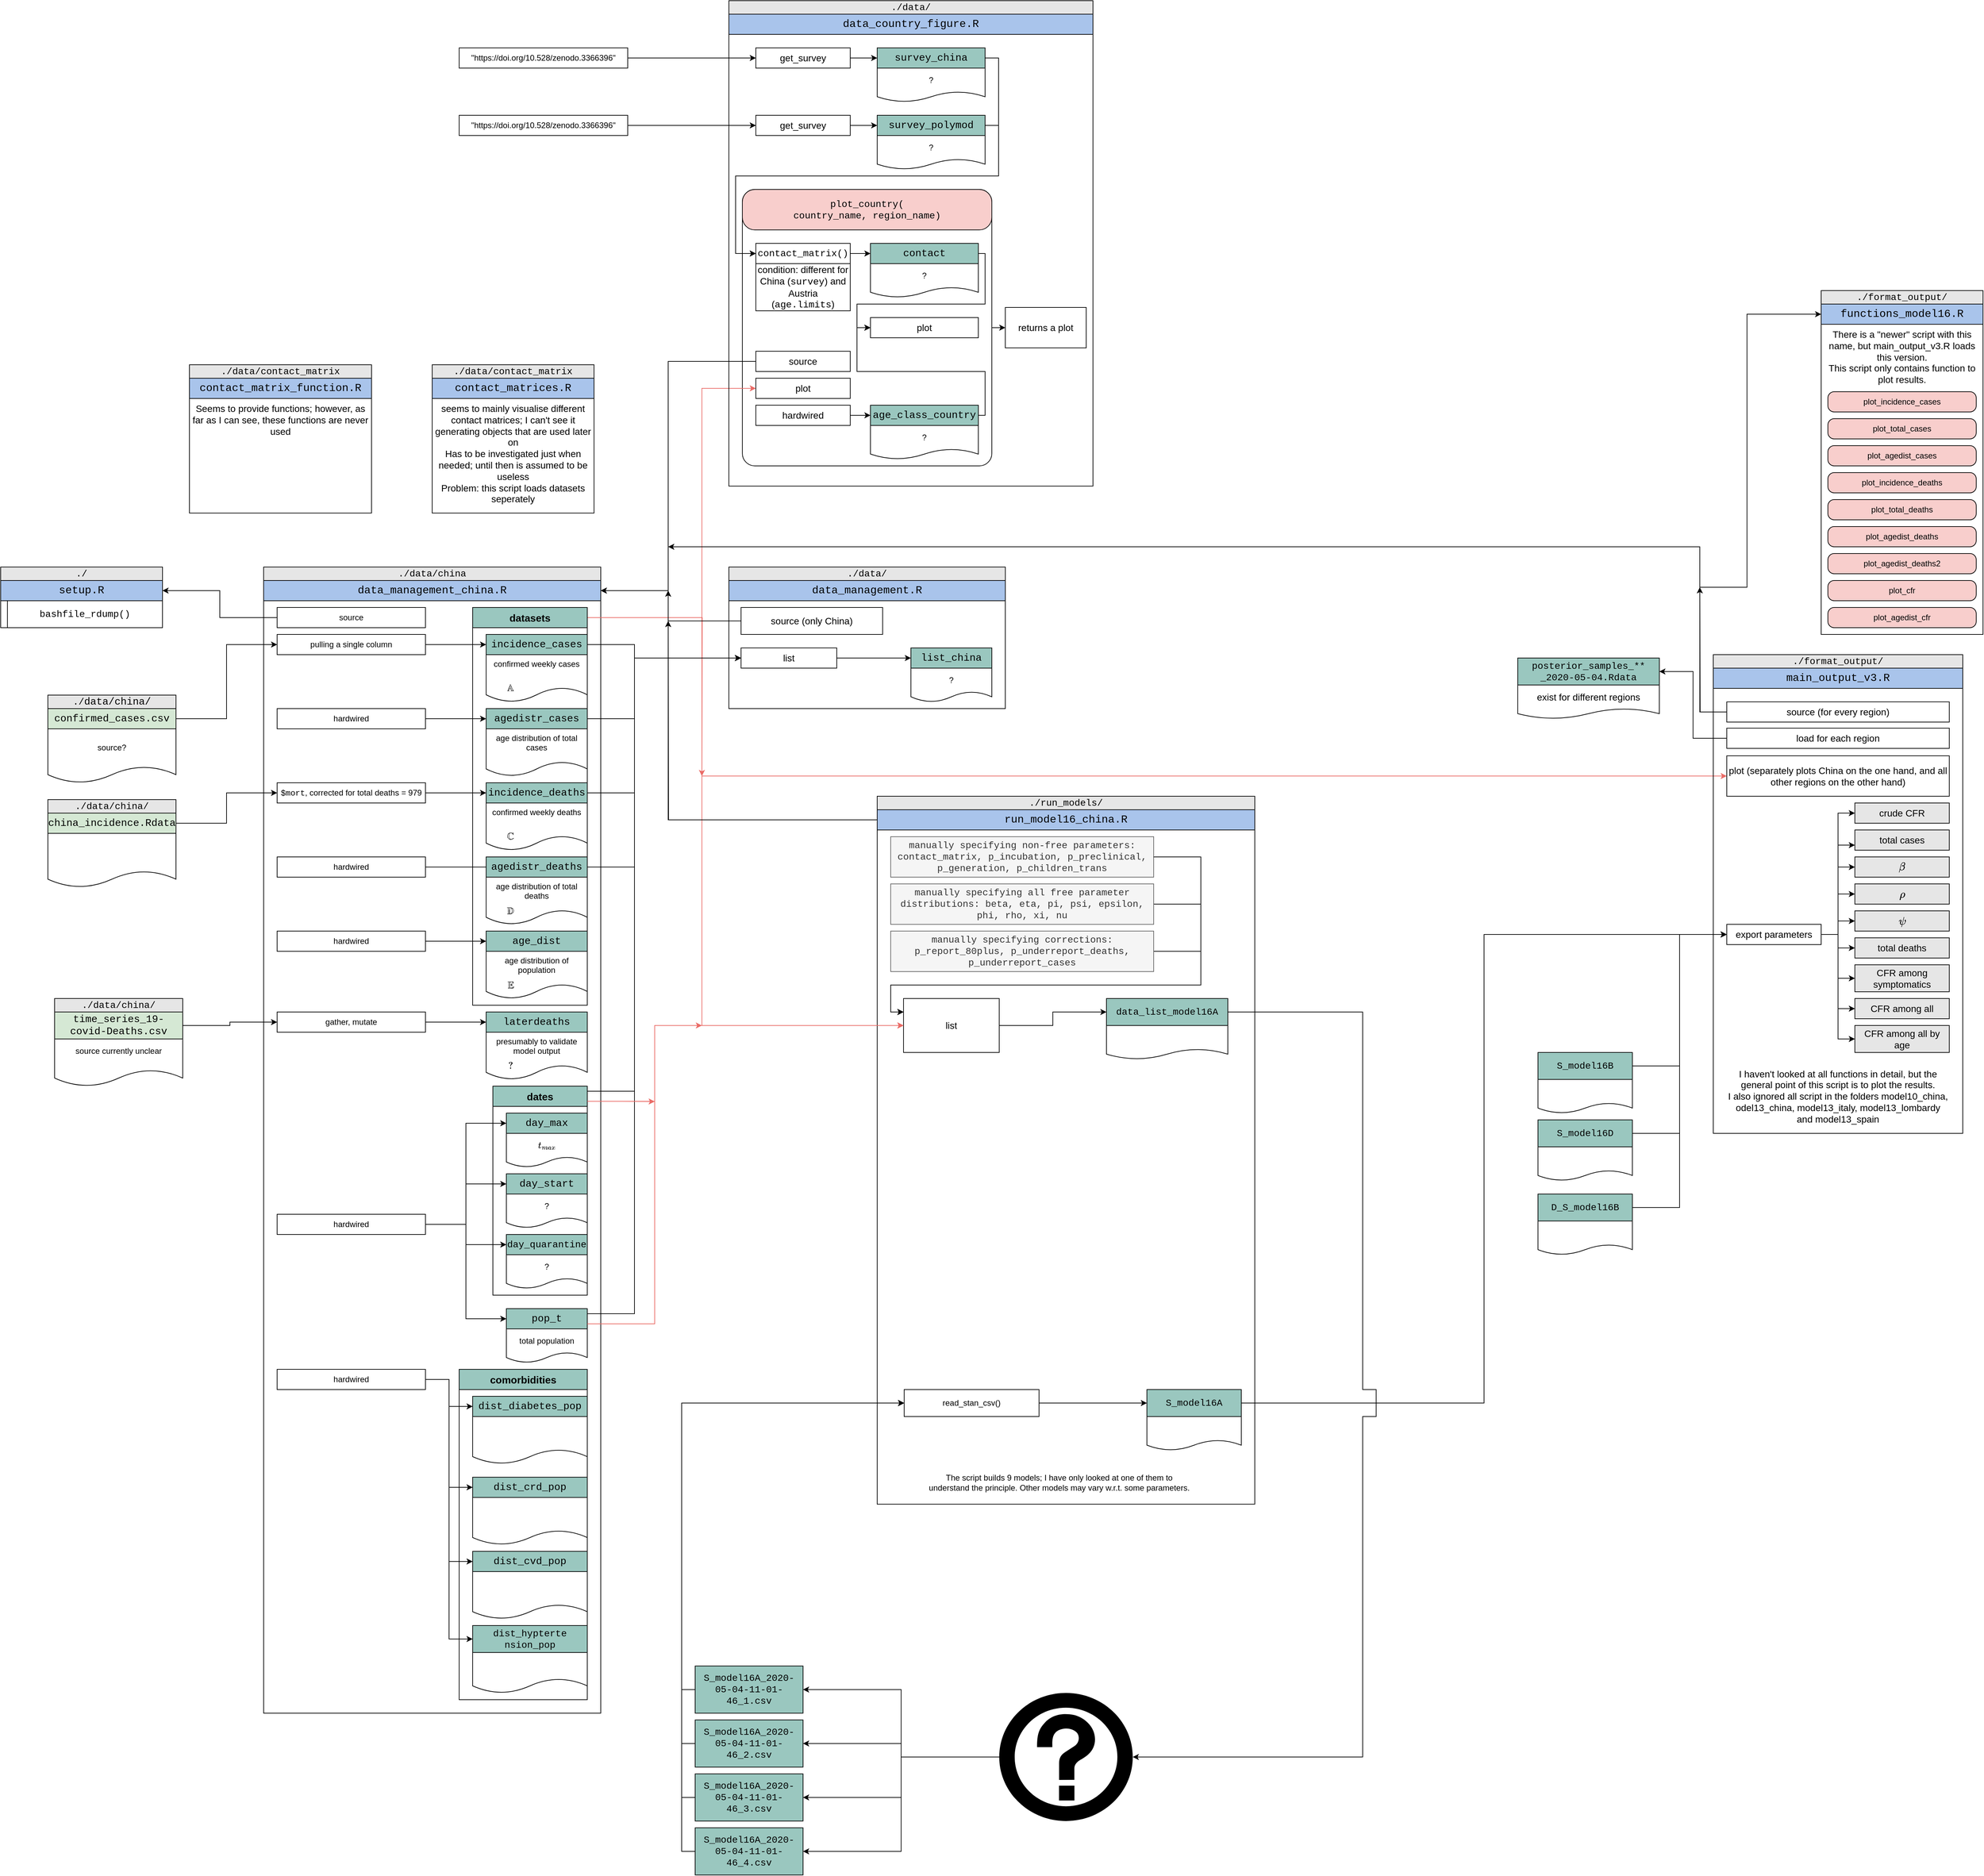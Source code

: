 <mxfile version="13.0.3" type="device"><diagram id="BsYKnOw7k07_sQHa5Et_" name="Page-1"><mxGraphModel dx="2874" dy="2243" grid="1" gridSize="10" guides="1" tooltips="1" connect="1" arrows="1" fold="1" page="1" pageScale="1" pageWidth="827" pageHeight="1169" math="1" shadow="0"><root><mxCell id="0"/><mxCell id="1" parent="0"/><mxCell id="UkDRXniQMM-C-oMEFF5p-308" value="" style="rounded=1;whiteSpace=wrap;html=1;fillColor=none;gradientColor=none;arcSize=5;" parent="1" vertex="1"><mxGeometry x="1200" y="340" width="370" height="410" as="geometry"/></mxCell><mxCell id="UkDRXniQMM-C-oMEFF5p-59" value="" style="rounded=0;whiteSpace=wrap;html=1;fillColor=none;container=0;" parent="1" vertex="1"><mxGeometry x="490" y="950" width="500" height="1650" as="geometry"/></mxCell><mxCell id="UkDRXniQMM-C-oMEFF5p-14" value="" style="group" parent="1" vertex="1" connectable="0"><mxGeometry x="100" y="900" width="240" height="90" as="geometry"/></mxCell><mxCell id="UkDRXniQMM-C-oMEFF5p-10" value="" style="rounded=0;whiteSpace=wrap;html=1;fillColor=none;container=1;" parent="UkDRXniQMM-C-oMEFF5p-14" vertex="1"><mxGeometry width="240" height="90" as="geometry"/></mxCell><mxCell id="UkDRXniQMM-C-oMEFF5p-11" value="&lt;font style=&quot;font-size: 16px&quot; face=&quot;Courier New&quot;&gt;setup.R&lt;/font&gt;" style="rounded=0;whiteSpace=wrap;html=1;fillColor=#A9C4EB;gradientColor=none;" parent="UkDRXniQMM-C-oMEFF5p-14" vertex="1"><mxGeometry y="20" width="240" height="30" as="geometry"/></mxCell><mxCell id="UkDRXniQMM-C-oMEFF5p-12" value="&lt;font face=&quot;Courier New&quot;&gt;&lt;span style=&quot;font-size: 14px&quot;&gt;./&lt;/span&gt;&lt;/font&gt;" style="rounded=0;whiteSpace=wrap;html=1;fillColor=#E6E6E6;" parent="UkDRXniQMM-C-oMEFF5p-14" vertex="1"><mxGeometry width="240" height="20" as="geometry"/></mxCell><mxCell id="UkDRXniQMM-C-oMEFF5p-13" value="&lt;font style=&quot;font-size: 14px&quot; face=&quot;Courier New&quot;&gt;bashfile_rdump()&lt;/font&gt;" style="rounded=0;whiteSpace=wrap;html=1;fillColor=none;gradientColor=none;" parent="UkDRXniQMM-C-oMEFF5p-14" vertex="1"><mxGeometry x="10" y="50" width="230" height="40" as="geometry"/></mxCell><mxCell id="UkDRXniQMM-C-oMEFF5p-203" style="edgeStyle=orthogonalEdgeStyle;rounded=0;orthogonalLoop=1;jettySize=auto;html=1;exitX=0;exitY=0.5;exitDx=0;exitDy=0;entryX=1;entryY=0.5;entryDx=0;entryDy=0;" parent="1" source="UkDRXniQMM-C-oMEFF5p-204" target="UkDRXniQMM-C-oMEFF5p-11" edge="1"><mxGeometry relative="1" as="geometry"/></mxCell><mxCell id="UkDRXniQMM-C-oMEFF5p-60" value="&lt;font style=&quot;font-size: 16px&quot; face=&quot;Courier New&quot;&gt;data_management_china.R&lt;/font&gt;" style="rounded=0;whiteSpace=wrap;html=1;fillColor=#A9C4EB;gradientColor=none;" parent="1" vertex="1"><mxGeometry x="490" y="920" width="500" height="30" as="geometry"/></mxCell><mxCell id="UkDRXniQMM-C-oMEFF5p-61" value="&lt;font face=&quot;Courier New&quot;&gt;&lt;span style=&quot;font-size: 14px&quot;&gt;./data/china&lt;/span&gt;&lt;/font&gt;" style="rounded=0;whiteSpace=wrap;html=1;fillColor=#E6E6E6;" parent="1" vertex="1"><mxGeometry x="490" y="900" width="500" height="20" as="geometry"/></mxCell><mxCell id="UkDRXniQMM-C-oMEFF5p-176" style="edgeStyle=orthogonalEdgeStyle;rounded=0;orthogonalLoop=1;jettySize=auto;html=1;exitX=1;exitY=0.5;exitDx=0;exitDy=0;entryX=0;entryY=0.5;entryDx=0;entryDy=0;" parent="1" source="UkDRXniQMM-C-oMEFF5p-65" target="UkDRXniQMM-C-oMEFF5p-112" edge="1"><mxGeometry relative="1" as="geometry"/></mxCell><mxCell id="UkDRXniQMM-C-oMEFF5p-177" style="edgeStyle=orthogonalEdgeStyle;rounded=0;orthogonalLoop=1;jettySize=auto;html=1;exitX=1;exitY=0.5;exitDx=0;exitDy=0;entryX=0;entryY=0.5;entryDx=0;entryDy=0;" parent="1" source="UkDRXniQMM-C-oMEFF5p-65" target="UkDRXniQMM-C-oMEFF5p-131" edge="1"><mxGeometry relative="1" as="geometry"/></mxCell><mxCell id="UkDRXniQMM-C-oMEFF5p-178" style="edgeStyle=orthogonalEdgeStyle;rounded=0;orthogonalLoop=1;jettySize=auto;html=1;exitX=1;exitY=0.5;exitDx=0;exitDy=0;entryX=0;entryY=0.5;entryDx=0;entryDy=0;" parent="1" source="UkDRXniQMM-C-oMEFF5p-65" target="UkDRXniQMM-C-oMEFF5p-119" edge="1"><mxGeometry relative="1" as="geometry"/></mxCell><mxCell id="UkDRXniQMM-C-oMEFF5p-179" style="edgeStyle=orthogonalEdgeStyle;rounded=0;orthogonalLoop=1;jettySize=auto;html=1;exitX=1;exitY=0.5;exitDx=0;exitDy=0;entryX=0;entryY=0.5;entryDx=0;entryDy=0;" parent="1" source="UkDRXniQMM-C-oMEFF5p-65" target="UkDRXniQMM-C-oMEFF5p-195" edge="1"><mxGeometry relative="1" as="geometry"><mxPoint x="907" y="2025" as="targetPoint"/></mxGeometry></mxCell><mxCell id="UkDRXniQMM-C-oMEFF5p-65" value="hardwired" style="rounded=0;whiteSpace=wrap;html=1;fillColor=none;gradientColor=none;" parent="1" vertex="1"><mxGeometry x="510" y="1860" width="220" height="30" as="geometry"/></mxCell><mxCell id="UkDRXniQMM-C-oMEFF5p-172" value="" style="group;fillColor=none;gradientColor=none;" parent="1" vertex="1" connectable="0"><mxGeometry x="170" y="1090" width="190" height="130" as="geometry"/></mxCell><mxCell id="UkDRXniQMM-C-oMEFF5p-173" value="source?" style="shape=document;whiteSpace=wrap;html=1;boundedLbl=1;fillColor=none;" parent="UkDRXniQMM-C-oMEFF5p-172" vertex="1"><mxGeometry y="50" width="190" height="80" as="geometry"/></mxCell><mxCell id="UkDRXniQMM-C-oMEFF5p-174" value="&lt;font style=&quot;font-size: 14px&quot; face=&quot;Courier New&quot;&gt;./&lt;/font&gt;&lt;span style=&quot;font-family: &amp;#34;courier new&amp;#34; ; font-size: 15px&quot;&gt;data/china/&lt;/span&gt;" style="rounded=0;whiteSpace=wrap;html=1;fillColor=#E6E6E6;" parent="UkDRXniQMM-C-oMEFF5p-172" vertex="1"><mxGeometry width="190" height="20" as="geometry"/></mxCell><mxCell id="UkDRXniQMM-C-oMEFF5p-175" value="&lt;font face=&quot;Courier New&quot;&gt;&lt;span style=&quot;font-size: 15px&quot;&gt;confirmed_cases.csv&lt;/span&gt;&lt;/font&gt;" style="rounded=0;whiteSpace=wrap;html=1;fillColor=#D5E8D4;" parent="UkDRXniQMM-C-oMEFF5p-172" vertex="1"><mxGeometry y="20" width="190" height="30" as="geometry"/></mxCell><mxCell id="UkDRXniQMM-C-oMEFF5p-186" style="edgeStyle=orthogonalEdgeStyle;rounded=0;orthogonalLoop=1;jettySize=auto;html=1;exitX=1;exitY=0.5;exitDx=0;exitDy=0;entryX=0;entryY=0.5;entryDx=0;entryDy=0;" parent="1" source="UkDRXniQMM-C-oMEFF5p-180" target="UkDRXniQMM-C-oMEFF5p-95" edge="1"><mxGeometry relative="1" as="geometry"/></mxCell><mxCell id="UkDRXniQMM-C-oMEFF5p-180" value="pulling a single column" style="rounded=0;whiteSpace=wrap;html=1;fillColor=none;gradientColor=none;" parent="1" vertex="1"><mxGeometry x="510" y="1000" width="220" height="30" as="geometry"/></mxCell><mxCell id="UkDRXniQMM-C-oMEFF5p-181" style="edgeStyle=orthogonalEdgeStyle;rounded=0;orthogonalLoop=1;jettySize=auto;html=1;exitX=1;exitY=0.5;exitDx=0;exitDy=0;entryX=0;entryY=0.5;entryDx=0;entryDy=0;" parent="1" source="UkDRXniQMM-C-oMEFF5p-175" target="UkDRXniQMM-C-oMEFF5p-180" edge="1"><mxGeometry relative="1" as="geometry"/></mxCell><mxCell id="UkDRXniQMM-C-oMEFF5p-190" style="edgeStyle=orthogonalEdgeStyle;rounded=0;orthogonalLoop=1;jettySize=auto;html=1;exitX=1;exitY=0.5;exitDx=0;exitDy=0;" parent="1" source="UkDRXniQMM-C-oMEFF5p-188" edge="1"><mxGeometry relative="1" as="geometry"><mxPoint x="890" y="1345" as="targetPoint"/></mxGeometry></mxCell><mxCell id="UkDRXniQMM-C-oMEFF5p-188" value="hardwired" style="rounded=0;whiteSpace=wrap;html=1;fillColor=none;gradientColor=none;" parent="1" vertex="1"><mxGeometry x="510" y="1330" width="220" height="30" as="geometry"/></mxCell><mxCell id="UkDRXniQMM-C-oMEFF5p-192" value="" style="group;fontStyle=4" parent="1" vertex="1" connectable="0"><mxGeometry x="850" y="2000" width="120" height="80" as="geometry"/></mxCell><mxCell id="UkDRXniQMM-C-oMEFF5p-193" value="" style="group" parent="UkDRXniQMM-C-oMEFF5p-192" vertex="1" connectable="0"><mxGeometry width="120" height="80" as="geometry"/></mxCell><mxCell id="UkDRXniQMM-C-oMEFF5p-194" value="total population" style="shape=document;whiteSpace=wrap;html=1;boundedLbl=1;fillColor=none;" parent="UkDRXniQMM-C-oMEFF5p-193" vertex="1"><mxGeometry y="30" width="120" height="50" as="geometry"/></mxCell><mxCell id="UkDRXniQMM-C-oMEFF5p-195" value="&lt;font style=&quot;font-size: 15px&quot; face=&quot;Courier New&quot;&gt;pop_t&lt;/font&gt;" style="rounded=0;whiteSpace=wrap;html=1;fillColor=#9AC7BF;" parent="UkDRXniQMM-C-oMEFF5p-193" vertex="1"><mxGeometry width="120" height="30" as="geometry"/></mxCell><mxCell id="UkDRXniQMM-C-oMEFF5p-196" value="" style="group;fillColor=none;gradientColor=none;" parent="1" vertex="1" connectable="0"><mxGeometry x="170" y="1245" width="190" height="130" as="geometry"/></mxCell><mxCell id="UkDRXniQMM-C-oMEFF5p-197" value="" style="shape=document;whiteSpace=wrap;html=1;boundedLbl=1;fillColor=none;" parent="UkDRXniQMM-C-oMEFF5p-196" vertex="1"><mxGeometry y="50" width="190" height="80" as="geometry"/></mxCell><mxCell id="UkDRXniQMM-C-oMEFF5p-198" value="&lt;font face=&quot;Courier New&quot;&gt;&lt;span style=&quot;font-size: 14px&quot;&gt;./data/china/&lt;/span&gt;&lt;/font&gt;" style="rounded=0;whiteSpace=wrap;html=1;fillColor=#E6E6E6;" parent="UkDRXniQMM-C-oMEFF5p-196" vertex="1"><mxGeometry width="190" height="20" as="geometry"/></mxCell><mxCell id="UkDRXniQMM-C-oMEFF5p-199" value="&lt;font face=&quot;Courier New&quot;&gt;&lt;span style=&quot;font-size: 15px&quot;&gt;china_incidence.Rdata&lt;/span&gt;&lt;/font&gt;" style="rounded=0;whiteSpace=wrap;html=1;fillColor=#D5E8D4;" parent="UkDRXniQMM-C-oMEFF5p-196" vertex="1"><mxGeometry y="20" width="190" height="30" as="geometry"/></mxCell><mxCell id="UkDRXniQMM-C-oMEFF5p-202" style="edgeStyle=orthogonalEdgeStyle;rounded=0;orthogonalLoop=1;jettySize=auto;html=1;exitX=1;exitY=0.5;exitDx=0;exitDy=0;entryX=0;entryY=0.5;entryDx=0;entryDy=0;" parent="1" source="UkDRXniQMM-C-oMEFF5p-200" target="UkDRXniQMM-C-oMEFF5p-83" edge="1"><mxGeometry relative="1" as="geometry"/></mxCell><mxCell id="UkDRXniQMM-C-oMEFF5p-200" value="&lt;font face=&quot;Courier New&quot;&gt;$mort&lt;/font&gt;, corrected for total deaths = 979" style="rounded=0;whiteSpace=wrap;html=1;fillColor=none;gradientColor=none;" parent="1" vertex="1"><mxGeometry x="510" y="1220" width="220" height="30" as="geometry"/></mxCell><mxCell id="UkDRXniQMM-C-oMEFF5p-201" style="edgeStyle=orthogonalEdgeStyle;rounded=0;orthogonalLoop=1;jettySize=auto;html=1;exitX=1;exitY=0.5;exitDx=0;exitDy=0;entryX=0;entryY=0.5;entryDx=0;entryDy=0;" parent="1" source="UkDRXniQMM-C-oMEFF5p-199" target="UkDRXniQMM-C-oMEFF5p-200" edge="1"><mxGeometry relative="1" as="geometry"/></mxCell><mxCell id="UkDRXniQMM-C-oMEFF5p-204" value="source" style="rounded=0;whiteSpace=wrap;html=1;fillColor=none;gradientColor=none;" parent="1" vertex="1"><mxGeometry x="510" y="960" width="220" height="30" as="geometry"/></mxCell><mxCell id="UkDRXniQMM-C-oMEFF5p-206" style="edgeStyle=orthogonalEdgeStyle;rounded=0;orthogonalLoop=1;jettySize=auto;html=1;exitX=1;exitY=0.5;exitDx=0;exitDy=0;entryX=0;entryY=0.5;entryDx=0;entryDy=0;" parent="1" source="UkDRXniQMM-C-oMEFF5p-205" target="UkDRXniQMM-C-oMEFF5p-48" edge="1"><mxGeometry relative="1" as="geometry"/></mxCell><mxCell id="UkDRXniQMM-C-oMEFF5p-205" value="hardwired" style="rounded=0;whiteSpace=wrap;html=1;fillColor=none;gradientColor=none;" parent="1" vertex="1"><mxGeometry x="510" y="1110" width="220" height="30" as="geometry"/></mxCell><mxCell id="UkDRXniQMM-C-oMEFF5p-208" style="edgeStyle=orthogonalEdgeStyle;rounded=0;orthogonalLoop=1;jettySize=auto;html=1;exitX=1;exitY=0.5;exitDx=0;exitDy=0;" parent="1" source="UkDRXniQMM-C-oMEFF5p-207" target="UkDRXniQMM-C-oMEFF5p-87" edge="1"><mxGeometry relative="1" as="geometry"/></mxCell><mxCell id="UkDRXniQMM-C-oMEFF5p-207" value="hardwired" style="rounded=0;whiteSpace=wrap;html=1;fillColor=none;gradientColor=none;" parent="1" vertex="1"><mxGeometry x="510" y="1440" width="220" height="30" as="geometry"/></mxCell><mxCell id="UkDRXniQMM-C-oMEFF5p-210" value="" style="group" parent="1" vertex="1" connectable="0"><mxGeometry x="830" y="1670" width="140" height="310" as="geometry"/></mxCell><mxCell id="UkDRXniQMM-C-oMEFF5p-136" value="" style="rounded=0;whiteSpace=wrap;html=1;fillColor=none;" parent="UkDRXniQMM-C-oMEFF5p-210" vertex="1"><mxGeometry y="30" width="140" height="280" as="geometry"/></mxCell><mxCell id="UkDRXniQMM-C-oMEFF5p-166" value="&lt;span style=&quot;font-size: 15px&quot;&gt;&lt;b&gt;dates&lt;/b&gt;&lt;/span&gt;" style="rounded=0;whiteSpace=wrap;html=1;fillColor=#9AC7BF;" parent="UkDRXniQMM-C-oMEFF5p-210" vertex="1"><mxGeometry width="140" height="30" as="geometry"/></mxCell><mxCell id="UkDRXniQMM-C-oMEFF5p-109" value="" style="group" parent="UkDRXniQMM-C-oMEFF5p-210" vertex="1" connectable="0"><mxGeometry x="20" y="40" width="120" height="80" as="geometry"/></mxCell><mxCell id="UkDRXniQMM-C-oMEFF5p-110" value="" style="group" parent="UkDRXniQMM-C-oMEFF5p-109" vertex="1" connectable="0"><mxGeometry width="120" height="80" as="geometry"/></mxCell><mxCell id="UkDRXniQMM-C-oMEFF5p-111" value="$$t_{max}$$" style="shape=document;whiteSpace=wrap;html=1;boundedLbl=1;fillColor=none;" parent="UkDRXniQMM-C-oMEFF5p-110" vertex="1"><mxGeometry y="30" width="120" height="50" as="geometry"/></mxCell><mxCell id="UkDRXniQMM-C-oMEFF5p-112" value="&lt;font style=&quot;font-size: 15px&quot; face=&quot;Courier New&quot;&gt;day_max&lt;/font&gt;" style="rounded=0;whiteSpace=wrap;html=1;fillColor=#9AC7BF;" parent="UkDRXniQMM-C-oMEFF5p-110" vertex="1"><mxGeometry width="120" height="30" as="geometry"/></mxCell><mxCell id="UkDRXniQMM-C-oMEFF5p-128" value="" style="group" parent="UkDRXniQMM-C-oMEFF5p-210" vertex="1" connectable="0"><mxGeometry x="20" y="130" width="120" height="80" as="geometry"/></mxCell><mxCell id="UkDRXniQMM-C-oMEFF5p-129" value="" style="group" parent="UkDRXniQMM-C-oMEFF5p-128" vertex="1" connectable="0"><mxGeometry width="120" height="80" as="geometry"/></mxCell><mxCell id="UkDRXniQMM-C-oMEFF5p-130" value="?" style="shape=document;whiteSpace=wrap;html=1;boundedLbl=1;fillColor=none;" parent="UkDRXniQMM-C-oMEFF5p-129" vertex="1"><mxGeometry y="30" width="120" height="50" as="geometry"/></mxCell><mxCell id="UkDRXniQMM-C-oMEFF5p-131" value="&lt;font style=&quot;font-size: 15px&quot; face=&quot;Courier New&quot;&gt;day_start&lt;/font&gt;" style="rounded=0;whiteSpace=wrap;html=1;fillColor=#9AC7BF;" parent="UkDRXniQMM-C-oMEFF5p-129" vertex="1"><mxGeometry width="120" height="30" as="geometry"/></mxCell><mxCell id="UkDRXniQMM-C-oMEFF5p-116" value="" style="group" parent="UkDRXniQMM-C-oMEFF5p-210" vertex="1" connectable="0"><mxGeometry x="20" y="220" width="120" height="80" as="geometry"/></mxCell><mxCell id="UkDRXniQMM-C-oMEFF5p-117" value="" style="group" parent="UkDRXniQMM-C-oMEFF5p-116" vertex="1" connectable="0"><mxGeometry width="120" height="80" as="geometry"/></mxCell><mxCell id="UkDRXniQMM-C-oMEFF5p-118" value="?" style="shape=document;whiteSpace=wrap;html=1;boundedLbl=1;fillColor=none;" parent="UkDRXniQMM-C-oMEFF5p-117" vertex="1"><mxGeometry y="30" width="120" height="50" as="geometry"/></mxCell><mxCell id="UkDRXniQMM-C-oMEFF5p-119" value="&lt;font style=&quot;font-size: 14px&quot; face=&quot;Courier New&quot;&gt;day_quarantine&lt;/font&gt;" style="rounded=0;whiteSpace=wrap;html=1;fillColor=#9AC7BF;" parent="UkDRXniQMM-C-oMEFF5p-117" vertex="1"><mxGeometry width="120" height="30" as="geometry"/></mxCell><mxCell id="UkDRXniQMM-C-oMEFF5p-259" value="" style="group" parent="1" vertex="1" connectable="0"><mxGeometry x="800" y="2250" width="170" height="100" as="geometry"/></mxCell><mxCell id="UkDRXniQMM-C-oMEFF5p-260" value="" style="shape=document;whiteSpace=wrap;html=1;boundedLbl=1;fillColor=none;verticalAlign=top;" parent="UkDRXniQMM-C-oMEFF5p-259" vertex="1"><mxGeometry y="30" width="170" height="70" as="geometry"/></mxCell><mxCell id="UkDRXniQMM-C-oMEFF5p-261" value="&lt;font face=&quot;Courier New&quot;&gt;&lt;span style=&quot;font-size: 15px&quot;&gt;dist_crd_pop&lt;/span&gt;&lt;/font&gt;" style="rounded=0;whiteSpace=wrap;html=1;fillColor=#9AC7BF;" parent="UkDRXniQMM-C-oMEFF5p-259" vertex="1"><mxGeometry width="170" height="30" as="geometry"/></mxCell><mxCell id="UkDRXniQMM-C-oMEFF5p-262" value="" style="group" parent="1" vertex="1" connectable="0"><mxGeometry x="800" y="2470" width="170" height="100" as="geometry"/></mxCell><mxCell id="UkDRXniQMM-C-oMEFF5p-263" value="" style="shape=document;whiteSpace=wrap;html=1;boundedLbl=1;fillColor=none;verticalAlign=top;" parent="UkDRXniQMM-C-oMEFF5p-262" vertex="1"><mxGeometry y="30" width="170" height="70" as="geometry"/></mxCell><mxCell id="UkDRXniQMM-C-oMEFF5p-264" value="&lt;font face=&quot;Courier New&quot; style=&quot;font-size: 14px&quot;&gt;dist_hypterte&lt;br&gt;nsion_pop&lt;/font&gt;" style="rounded=0;whiteSpace=wrap;html=1;fillColor=#9AC7BF;" parent="UkDRXniQMM-C-oMEFF5p-262" vertex="1"><mxGeometry width="170" height="40" as="geometry"/></mxCell><mxCell id="UkDRXniQMM-C-oMEFF5p-265" value="" style="group" parent="1" vertex="1" connectable="0"><mxGeometry x="800" y="2360" width="170" height="100" as="geometry"/></mxCell><mxCell id="UkDRXniQMM-C-oMEFF5p-266" value="" style="shape=document;whiteSpace=wrap;html=1;boundedLbl=1;fillColor=none;verticalAlign=top;" parent="UkDRXniQMM-C-oMEFF5p-265" vertex="1"><mxGeometry y="30" width="170" height="70" as="geometry"/></mxCell><mxCell id="UkDRXniQMM-C-oMEFF5p-267" value="&lt;font face=&quot;Courier New&quot;&gt;&lt;span style=&quot;font-size: 15px&quot;&gt;dist_cvd_pop&lt;/span&gt;&lt;/font&gt;" style="rounded=0;whiteSpace=wrap;html=1;fillColor=#9AC7BF;" parent="UkDRXniQMM-C-oMEFF5p-265" vertex="1"><mxGeometry width="170" height="30" as="geometry"/></mxCell><mxCell id="UkDRXniQMM-C-oMEFF5p-268" value="&lt;span style=&quot;font-size: 15px&quot;&gt;&lt;b&gt;comorbidities&lt;/b&gt;&lt;/span&gt;" style="rounded=0;whiteSpace=wrap;html=1;fillColor=#9AC7BF;" parent="1" vertex="1"><mxGeometry x="780" y="2090" width="190" height="30" as="geometry"/></mxCell><mxCell id="UkDRXniQMM-C-oMEFF5p-184" value="" style="group;fillColor=none;strokeColor=#000000;" parent="1" vertex="1" connectable="0"><mxGeometry x="800" y="960" width="170" height="590" as="geometry"/></mxCell><mxCell id="UkDRXniQMM-C-oMEFF5p-185" value="" style="group;fillColor=none;" parent="1" vertex="1" connectable="0"><mxGeometry x="820" y="1220" width="150" height="100" as="geometry"/></mxCell><mxCell id="UkDRXniQMM-C-oMEFF5p-82" value="confirmed weekly deaths" style="shape=document;whiteSpace=wrap;html=1;boundedLbl=1;fillColor=#ffffff;verticalAlign=top;" parent="UkDRXniQMM-C-oMEFF5p-185" vertex="1"><mxGeometry y="30" width="150" height="70" as="geometry"/></mxCell><mxCell id="UkDRXniQMM-C-oMEFF5p-83" value="&lt;font face=&quot;Courier New&quot;&gt;&lt;span style=&quot;font-size: 15px&quot;&gt;incidence_deaths&lt;/span&gt;&lt;/font&gt;" style="rounded=0;whiteSpace=wrap;html=1;fillColor=#9AC7BF;" parent="UkDRXniQMM-C-oMEFF5p-185" vertex="1"><mxGeometry width="150" height="30" as="geometry"/></mxCell><mxCell id="UkDRXniQMM-C-oMEFF5p-84" value="&lt;span style=&quot;font-family: &amp;#34;helvetica&amp;#34; ; font-size: 12px ; font-style: normal ; font-weight: 400 ; letter-spacing: normal ; text-align: center ; text-indent: 0px ; text-transform: none ; word-spacing: 0px ; background-color: rgb(248 , 249 , 250) ; float: none ; display: inline&quot;&gt;$$\mathbb{C}$$&lt;/span&gt;" style="text;html=1;strokeColor=none;fillColor=none;align=center;verticalAlign=middle;whiteSpace=wrap;rounded=0;" parent="UkDRXniQMM-C-oMEFF5p-185" vertex="1"><mxGeometry y="70" width="73" height="20" as="geometry"/></mxCell><mxCell id="UkDRXniQMM-C-oMEFF5p-316" style="edgeStyle=orthogonalEdgeStyle;rounded=0;orthogonalLoop=1;jettySize=auto;html=1;exitX=1;exitY=0.5;exitDx=0;exitDy=0;entryX=0;entryY=0.5;entryDx=0;entryDy=0;strokeColor=#EA6B66;" parent="1" source="UkDRXniQMM-C-oMEFF5p-104" target="UkDRXniQMM-C-oMEFF5p-314" edge="1"><mxGeometry relative="1" as="geometry"><Array as="points"><mxPoint x="1140" y="975"/><mxPoint x="1140" y="635"/></Array></mxGeometry></mxCell><mxCell id="UkDRXniQMM-C-oMEFF5p-445" style="edgeStyle=orthogonalEdgeStyle;rounded=0;orthogonalLoop=1;jettySize=auto;html=1;exitX=1;exitY=0.5;exitDx=0;exitDy=0;entryX=0;entryY=0.5;entryDx=0;entryDy=0;strokeColor=#EA6B66;fontFamily=Courier New;fontSize=14;" parent="1" source="UkDRXniQMM-C-oMEFF5p-104" target="UkDRXniQMM-C-oMEFF5p-444" edge="1"><mxGeometry relative="1" as="geometry"><Array as="points"><mxPoint x="1140" y="975"/><mxPoint x="1140" y="1210"/></Array></mxGeometry></mxCell><mxCell id="oeIC78iqyIDjeAsyXO8_-5" style="edgeStyle=orthogonalEdgeStyle;rounded=0;orthogonalLoop=1;jettySize=auto;html=1;exitX=1;exitY=0.5;exitDx=0;exitDy=0;strokeColor=#EA6B66;entryX=0;entryY=0.5;entryDx=0;entryDy=0;" edge="1" parent="1" source="UkDRXniQMM-C-oMEFF5p-104" target="oeIC78iqyIDjeAsyXO8_-6"><mxGeometry relative="1" as="geometry"><mxPoint x="1430" y="1440" as="targetPoint"/><Array as="points"><mxPoint x="1140" y="975"/><mxPoint x="1140" y="1580"/></Array></mxGeometry></mxCell><mxCell id="oeIC78iqyIDjeAsyXO8_-8" style="edgeStyle=orthogonalEdgeStyle;rounded=0;orthogonalLoop=1;jettySize=auto;html=1;exitX=1;exitY=0.5;exitDx=0;exitDy=0;strokeColor=#EA6B66;" edge="1" parent="1" source="UkDRXniQMM-C-oMEFF5p-104"><mxGeometry relative="1" as="geometry"><mxPoint x="1140" y="1210" as="targetPoint"/></mxGeometry></mxCell><mxCell id="UkDRXniQMM-C-oMEFF5p-104" value="&lt;span style=&quot;font-size: 15px&quot;&gt;&lt;b&gt;datasets&lt;/b&gt;&lt;/span&gt;" style="rounded=0;whiteSpace=wrap;html=1;fillColor=#9AC7BF;" parent="1" vertex="1"><mxGeometry x="800" y="960" width="170" height="30" as="geometry"/></mxCell><mxCell id="UkDRXniQMM-C-oMEFF5p-73" value="" style="group" parent="1" vertex="1" connectable="0"><mxGeometry x="820" y="1110" width="150" height="100" as="geometry"/></mxCell><mxCell id="UkDRXniQMM-C-oMEFF5p-48" value="&lt;font face=&quot;Courier New&quot;&gt;&lt;span style=&quot;font-size: 15px&quot;&gt;agedistr_cases&lt;/span&gt;&lt;/font&gt;" style="rounded=0;whiteSpace=wrap;html=1;fillColor=#9AC7BF;" parent="UkDRXniQMM-C-oMEFF5p-73" vertex="1"><mxGeometry width="150" height="30" as="geometry"/></mxCell><mxCell id="UkDRXniQMM-C-oMEFF5p-49" value="&lt;span style=&quot;font-family: &amp;#34;helvetica&amp;#34; ; font-size: 12px ; font-style: normal ; font-weight: 400 ; letter-spacing: normal ; text-align: center ; text-indent: 0px ; text-transform: none ; word-spacing: 0px ; background-color: rgb(248 , 249 , 250) ; float: none ; display: inline&quot;&gt;$$\mathbb{B}$$&lt;/span&gt;" style="text;html=1;strokeColor=none;fillColor=none;align=center;verticalAlign=middle;whiteSpace=wrap;rounded=0;" parent="UkDRXniQMM-C-oMEFF5p-73" vertex="1"><mxGeometry y="70" width="73" height="20" as="geometry"/></mxCell><mxCell id="UkDRXniQMM-C-oMEFF5p-98" value="" style="group" parent="UkDRXniQMM-C-oMEFF5p-73" vertex="1" connectable="0"><mxGeometry y="30" width="150" height="70" as="geometry"/></mxCell><mxCell id="UkDRXniQMM-C-oMEFF5p-47" value="age distribution of total cases" style="shape=document;whiteSpace=wrap;html=1;boundedLbl=1;fillColor=#ffffff;verticalAlign=top;" parent="UkDRXniQMM-C-oMEFF5p-98" vertex="1"><mxGeometry width="150" height="70" as="geometry"/></mxCell><mxCell id="UkDRXniQMM-C-oMEFF5p-77" value="" style="group;rounded=1;" parent="1" vertex="1" connectable="0"><mxGeometry x="820" y="1330" width="150" height="100" as="geometry"/></mxCell><mxCell id="UkDRXniQMM-C-oMEFF5p-78" value="age distribution of total deaths" style="shape=document;whiteSpace=wrap;html=1;boundedLbl=1;fillColor=#ffffff;verticalAlign=top;" parent="UkDRXniQMM-C-oMEFF5p-77" vertex="1"><mxGeometry y="30" width="150" height="70" as="geometry"/></mxCell><mxCell id="UkDRXniQMM-C-oMEFF5p-79" value="&lt;font face=&quot;Courier New&quot;&gt;&lt;span style=&quot;font-size: 15px&quot;&gt;agedistr_deaths&lt;/span&gt;&lt;/font&gt;" style="rounded=0;whiteSpace=wrap;html=1;fillColor=#9AC7BF;" parent="UkDRXniQMM-C-oMEFF5p-77" vertex="1"><mxGeometry width="150" height="30" as="geometry"/></mxCell><mxCell id="UkDRXniQMM-C-oMEFF5p-80" value="&lt;span style=&quot;font-family: &amp;#34;helvetica&amp;#34; ; font-size: 12px ; font-style: normal ; font-weight: 400 ; letter-spacing: normal ; text-align: center ; text-indent: 0px ; text-transform: none ; word-spacing: 0px ; background-color: rgb(248 , 249 , 250) ; float: none ; display: inline&quot;&gt;$$\mathbb{D}$$&lt;/span&gt;" style="text;html=1;strokeColor=none;fillColor=none;align=center;verticalAlign=middle;whiteSpace=wrap;rounded=0;" parent="UkDRXniQMM-C-oMEFF5p-77" vertex="1"><mxGeometry y="70" width="73" height="20" as="geometry"/></mxCell><mxCell id="UkDRXniQMM-C-oMEFF5p-85" value="" style="group;rounded=1;" parent="1" vertex="1" connectable="0"><mxGeometry x="820" y="1440" width="150" height="100" as="geometry"/></mxCell><mxCell id="UkDRXniQMM-C-oMEFF5p-86" value="age distribution of population" style="shape=document;whiteSpace=wrap;html=1;boundedLbl=1;fillColor=#ffffff;verticalAlign=top;" parent="UkDRXniQMM-C-oMEFF5p-85" vertex="1"><mxGeometry y="30" width="150" height="70" as="geometry"/></mxCell><mxCell id="UkDRXniQMM-C-oMEFF5p-87" value="&lt;font face=&quot;Courier New&quot;&gt;&lt;span style=&quot;font-size: 15px&quot;&gt;age_dist&lt;/span&gt;&lt;/font&gt;" style="rounded=0;whiteSpace=wrap;html=1;fillColor=#9AC7BF;" parent="UkDRXniQMM-C-oMEFF5p-85" vertex="1"><mxGeometry width="150" height="30" as="geometry"/></mxCell><mxCell id="UkDRXniQMM-C-oMEFF5p-88" value="&lt;span style=&quot;font-family: &amp;#34;helvetica&amp;#34; ; font-size: 12px ; font-style: normal ; font-weight: 400 ; letter-spacing: normal ; text-align: center ; text-indent: 0px ; text-transform: none ; word-spacing: 0px ; background-color: rgb(248 , 249 , 250) ; float: none ; display: inline&quot;&gt;$$\mathbb{E}$$&lt;/span&gt;" style="text;html=1;strokeColor=none;fillColor=none;align=center;verticalAlign=middle;whiteSpace=wrap;rounded=0;" parent="UkDRXniQMM-C-oMEFF5p-85" vertex="1"><mxGeometry y="70" width="73" height="20" as="geometry"/></mxCell><mxCell id="UkDRXniQMM-C-oMEFF5p-89" value="" style="group;rounded=1;" parent="1" vertex="1" connectable="0"><mxGeometry x="820" y="1560" width="150" height="100" as="geometry"/></mxCell><mxCell id="UkDRXniQMM-C-oMEFF5p-90" value="presumably to validate model output" style="shape=document;whiteSpace=wrap;html=1;boundedLbl=1;fillColor=#ffffff;verticalAlign=top;" parent="UkDRXniQMM-C-oMEFF5p-89" vertex="1"><mxGeometry y="30" width="150" height="70" as="geometry"/></mxCell><mxCell id="UkDRXniQMM-C-oMEFF5p-91" value="&lt;font face=&quot;Courier New&quot;&gt;&lt;span style=&quot;font-size: 15px&quot;&gt;laterdeaths&lt;/span&gt;&lt;/font&gt;" style="rounded=0;whiteSpace=wrap;html=1;fillColor=#9AC7BF;" parent="UkDRXniQMM-C-oMEFF5p-89" vertex="1"><mxGeometry width="150" height="30" as="geometry"/></mxCell><mxCell id="UkDRXniQMM-C-oMEFF5p-92" value="&lt;span style=&quot;font-family: &amp;#34;helvetica&amp;#34; ; font-size: 12px ; font-style: normal ; font-weight: 400 ; letter-spacing: normal ; text-align: center ; text-indent: 0px ; text-transform: none ; word-spacing: 0px ; background-color: rgb(248 , 249 , 250) ; float: none ; display: inline&quot;&gt;$$?$$&lt;/span&gt;" style="text;html=1;strokeColor=none;fillColor=none;align=center;verticalAlign=middle;whiteSpace=wrap;rounded=0;" parent="UkDRXniQMM-C-oMEFF5p-89" vertex="1"><mxGeometry y="70" width="73" height="20" as="geometry"/></mxCell><mxCell id="UkDRXniQMM-C-oMEFF5p-94" value="confirmed weekly cases" style="shape=document;whiteSpace=wrap;html=1;boundedLbl=1;fillColor=#ffffff;verticalAlign=top;" parent="1" vertex="1"><mxGeometry x="820" y="1030" width="150" height="70" as="geometry"/></mxCell><mxCell id="UkDRXniQMM-C-oMEFF5p-297" style="edgeStyle=orthogonalEdgeStyle;rounded=0;orthogonalLoop=1;jettySize=auto;html=1;exitX=1;exitY=0.5;exitDx=0;exitDy=0;entryX=0;entryY=0.5;entryDx=0;entryDy=0;" parent="1" source="UkDRXniQMM-C-oMEFF5p-95" target="UkDRXniQMM-C-oMEFF5p-294" edge="1"><mxGeometry relative="1" as="geometry"><mxPoint x="1100" y="1060" as="targetPoint"/><Array as="points"><mxPoint x="1040" y="1015"/><mxPoint x="1040" y="1035"/></Array></mxGeometry></mxCell><mxCell id="UkDRXniQMM-C-oMEFF5p-95" value="&lt;font face=&quot;Courier New&quot;&gt;&lt;span style=&quot;font-size: 15px&quot;&gt;incidence_cases&lt;/span&gt;&lt;/font&gt;" style="rounded=0;whiteSpace=wrap;html=1;fillColor=#9AC7BF;" parent="1" vertex="1"><mxGeometry x="820" y="1000" width="150" height="30" as="geometry"/></mxCell><mxCell id="UkDRXniQMM-C-oMEFF5p-96" value="&lt;span style=&quot;font-family: &amp;#34;helvetica&amp;#34; ; font-size: 12px ; font-style: normal ; font-weight: 400 ; letter-spacing: normal ; text-align: center ; text-indent: 0px ; text-transform: none ; word-spacing: 0px ; background-color: rgb(248 , 249 , 250) ; float: none ; display: inline&quot;&gt;$$\mathbb{A}$$&lt;/span&gt;" style="text;html=1;strokeColor=none;fillColor=none;align=center;verticalAlign=middle;whiteSpace=wrap;rounded=0;" parent="1" vertex="1"><mxGeometry x="820" y="1070" width="73" height="20" as="geometry"/></mxCell><mxCell id="UkDRXniQMM-C-oMEFF5p-272" style="edgeStyle=orthogonalEdgeStyle;rounded=0;orthogonalLoop=1;jettySize=auto;html=1;exitX=1;exitY=0.5;exitDx=0;exitDy=0;entryX=0;entryY=0.5;entryDx=0;entryDy=0;" parent="1" source="UkDRXniQMM-C-oMEFF5p-270" target="UkDRXniQMM-C-oMEFF5p-258" edge="1"><mxGeometry relative="1" as="geometry"/></mxCell><mxCell id="UkDRXniQMM-C-oMEFF5p-273" style="edgeStyle=orthogonalEdgeStyle;rounded=0;orthogonalLoop=1;jettySize=auto;html=1;exitX=1;exitY=0.5;exitDx=0;exitDy=0;entryX=0;entryY=0.5;entryDx=0;entryDy=0;" parent="1" source="UkDRXniQMM-C-oMEFF5p-270" target="UkDRXniQMM-C-oMEFF5p-261" edge="1"><mxGeometry relative="1" as="geometry"/></mxCell><mxCell id="UkDRXniQMM-C-oMEFF5p-274" style="edgeStyle=orthogonalEdgeStyle;rounded=0;orthogonalLoop=1;jettySize=auto;html=1;exitX=1;exitY=0.5;exitDx=0;exitDy=0;entryX=0;entryY=0.5;entryDx=0;entryDy=0;" parent="1" source="UkDRXniQMM-C-oMEFF5p-270" target="UkDRXniQMM-C-oMEFF5p-267" edge="1"><mxGeometry relative="1" as="geometry"/></mxCell><mxCell id="UkDRXniQMM-C-oMEFF5p-275" style="edgeStyle=orthogonalEdgeStyle;rounded=0;orthogonalLoop=1;jettySize=auto;html=1;exitX=1;exitY=0.5;exitDx=0;exitDy=0;entryX=0;entryY=0.5;entryDx=0;entryDy=0;" parent="1" source="UkDRXniQMM-C-oMEFF5p-270" target="UkDRXniQMM-C-oMEFF5p-264" edge="1"><mxGeometry relative="1" as="geometry"/></mxCell><mxCell id="UkDRXniQMM-C-oMEFF5p-270" value="hardwired" style="rounded=0;whiteSpace=wrap;html=1;fillColor=none;gradientColor=none;" parent="1" vertex="1"><mxGeometry x="510" y="2090" width="220" height="30" as="geometry"/></mxCell><mxCell id="UkDRXniQMM-C-oMEFF5p-257" value="" style="shape=document;whiteSpace=wrap;html=1;boundedLbl=1;fillColor=none;verticalAlign=top;" parent="1" vertex="1"><mxGeometry x="800" y="2160" width="170" height="70" as="geometry"/></mxCell><mxCell id="UkDRXniQMM-C-oMEFF5p-258" value="&lt;font face=&quot;Courier New&quot;&gt;&lt;span style=&quot;font-size: 15px&quot;&gt;dist_diabetes_pop&lt;/span&gt;&lt;/font&gt;" style="rounded=0;whiteSpace=wrap;html=1;fillColor=#9AC7BF;" parent="1" vertex="1"><mxGeometry x="800" y="2130" width="170" height="30" as="geometry"/></mxCell><mxCell id="UkDRXniQMM-C-oMEFF5p-276" value="" style="rounded=0;whiteSpace=wrap;html=1;strokeColor=#000000;fillColor=none;" parent="1" vertex="1"><mxGeometry x="780" y="2120" width="190" height="460" as="geometry"/></mxCell><mxCell id="UkDRXniQMM-C-oMEFF5p-277" value="" style="group;fillColor=none;gradientColor=none;" parent="1" vertex="1" connectable="0"><mxGeometry x="180" y="1540" width="190" height="130" as="geometry"/></mxCell><mxCell id="UkDRXniQMM-C-oMEFF5p-278" value="source currently unclear" style="shape=document;whiteSpace=wrap;html=1;boundedLbl=1;fillColor=none;" parent="UkDRXniQMM-C-oMEFF5p-277" vertex="1"><mxGeometry y="50" width="190" height="80" as="geometry"/></mxCell><mxCell id="UkDRXniQMM-C-oMEFF5p-279" value="&lt;font face=&quot;Courier New&quot;&gt;&lt;span style=&quot;font-size: 14px&quot;&gt;./data/china/&lt;/span&gt;&lt;/font&gt;" style="rounded=0;whiteSpace=wrap;html=1;fillColor=#E6E6E6;" parent="UkDRXniQMM-C-oMEFF5p-277" vertex="1"><mxGeometry width="190" height="20" as="geometry"/></mxCell><mxCell id="UkDRXniQMM-C-oMEFF5p-280" value="&lt;font face=&quot;Courier New&quot;&gt;&lt;span style=&quot;font-size: 15px&quot;&gt;time_series_19-covid-Deaths.csv&lt;/span&gt;&lt;/font&gt;" style="rounded=0;whiteSpace=wrap;html=1;fillColor=#D5E8D4;" parent="UkDRXniQMM-C-oMEFF5p-277" vertex="1"><mxGeometry y="20" width="190" height="40" as="geometry"/></mxCell><mxCell id="UkDRXniQMM-C-oMEFF5p-283" style="edgeStyle=orthogonalEdgeStyle;rounded=0;orthogonalLoop=1;jettySize=auto;html=1;exitX=1;exitY=0.5;exitDx=0;exitDy=0;entryX=0;entryY=0.5;entryDx=0;entryDy=0;" parent="1" source="UkDRXniQMM-C-oMEFF5p-281" target="UkDRXniQMM-C-oMEFF5p-91" edge="1"><mxGeometry relative="1" as="geometry"/></mxCell><mxCell id="UkDRXniQMM-C-oMEFF5p-281" value="gather, mutate" style="rounded=0;whiteSpace=wrap;html=1;fillColor=none;gradientColor=none;" parent="1" vertex="1"><mxGeometry x="510" y="1560" width="220" height="30" as="geometry"/></mxCell><mxCell id="UkDRXniQMM-C-oMEFF5p-282" style="edgeStyle=orthogonalEdgeStyle;rounded=0;orthogonalLoop=1;jettySize=auto;html=1;exitX=1;exitY=0.5;exitDx=0;exitDy=0;entryX=0;entryY=0.5;entryDx=0;entryDy=0;" parent="1" source="UkDRXniQMM-C-oMEFF5p-280" target="UkDRXniQMM-C-oMEFF5p-281" edge="1"><mxGeometry relative="1" as="geometry"/></mxCell><mxCell id="UkDRXniQMM-C-oMEFF5p-284" value="" style="group;rounded=0;strokeColor=#000000;fillColor=none;" parent="1" vertex="1" connectable="0"><mxGeometry x="1180" y="900" width="410" height="210" as="geometry"/></mxCell><mxCell id="UkDRXniQMM-C-oMEFF5p-289" style="edgeStyle=orthogonalEdgeStyle;rounded=0;orthogonalLoop=1;jettySize=auto;html=1;exitX=0;exitY=0.5;exitDx=0;exitDy=0;" parent="1" source="UkDRXniQMM-C-oMEFF5p-286" edge="1"><mxGeometry relative="1" as="geometry"><mxPoint x="1090" y="935" as="targetPoint"/><Array as="points"><mxPoint x="1090" y="980"/><mxPoint x="1090" y="935"/></Array></mxGeometry></mxCell><mxCell id="UkDRXniQMM-C-oMEFF5p-287" value="&lt;font style=&quot;font-size: 16px&quot; face=&quot;Courier New&quot;&gt;data_management.R&lt;/font&gt;" style="rounded=0;whiteSpace=wrap;html=1;fillColor=#A9C4EB;gradientColor=none;" parent="1" vertex="1"><mxGeometry x="1180" y="920" width="410" height="30" as="geometry"/></mxCell><mxCell id="UkDRXniQMM-C-oMEFF5p-288" value="&lt;font style=&quot;font-size: 14px&quot; face=&quot;Courier New&quot;&gt;./data/&lt;/font&gt;" style="rounded=0;whiteSpace=wrap;html=1;fillColor=#E6E6E6;" parent="1" vertex="1"><mxGeometry x="1180" y="900" width="410" height="20" as="geometry"/></mxCell><mxCell id="UkDRXniQMM-C-oMEFF5p-286" value="&lt;font style=&quot;font-size: 14px&quot;&gt;source (only China)&lt;/font&gt;" style="rounded=0;whiteSpace=wrap;html=1;fillColor=none;gradientColor=none;" parent="1" vertex="1"><mxGeometry x="1198.06" y="960" width="210" height="40" as="geometry"/></mxCell><mxCell id="UkDRXniQMM-C-oMEFF5p-290" value="" style="group" parent="1" vertex="1" connectable="0"><mxGeometry x="1450" y="1020" width="120" height="80" as="geometry"/></mxCell><mxCell id="UkDRXniQMM-C-oMEFF5p-291" value="" style="group" parent="UkDRXniQMM-C-oMEFF5p-290" vertex="1" connectable="0"><mxGeometry width="120" height="80" as="geometry"/></mxCell><mxCell id="UkDRXniQMM-C-oMEFF5p-292" value="?" style="shape=document;whiteSpace=wrap;html=1;boundedLbl=1;fillColor=none;" parent="UkDRXniQMM-C-oMEFF5p-291" vertex="1"><mxGeometry y="30" width="120" height="50" as="geometry"/></mxCell><mxCell id="UkDRXniQMM-C-oMEFF5p-293" value="&lt;font face=&quot;Courier New&quot;&gt;&lt;span style=&quot;font-size: 15px&quot;&gt;list_china&lt;/span&gt;&lt;/font&gt;" style="rounded=0;whiteSpace=wrap;html=1;fillColor=#9AC7BF;" parent="UkDRXniQMM-C-oMEFF5p-291" vertex="1"><mxGeometry width="120" height="30" as="geometry"/></mxCell><mxCell id="UkDRXniQMM-C-oMEFF5p-301" style="edgeStyle=orthogonalEdgeStyle;rounded=0;orthogonalLoop=1;jettySize=auto;html=1;exitX=1;exitY=0.5;exitDx=0;exitDy=0;entryX=0;entryY=0.5;entryDx=0;entryDy=0;" parent="1" source="UkDRXniQMM-C-oMEFF5p-294" target="UkDRXniQMM-C-oMEFF5p-293" edge="1"><mxGeometry relative="1" as="geometry"/></mxCell><mxCell id="UkDRXniQMM-C-oMEFF5p-294" value="&lt;font style=&quot;font-size: 14px&quot;&gt;list&lt;/font&gt;" style="rounded=0;whiteSpace=wrap;html=1;fillColor=none;gradientColor=none;" parent="1" vertex="1"><mxGeometry x="1198.06" y="1020" width="141.94" height="30" as="geometry"/></mxCell><mxCell id="UkDRXniQMM-C-oMEFF5p-295" style="edgeStyle=orthogonalEdgeStyle;rounded=0;orthogonalLoop=1;jettySize=auto;html=1;exitX=1;exitY=0.25;exitDx=0;exitDy=0;entryX=0;entryY=0.5;entryDx=0;entryDy=0;" parent="1" source="UkDRXniQMM-C-oMEFF5p-166" target="UkDRXniQMM-C-oMEFF5p-294" edge="1"><mxGeometry relative="1" as="geometry"><mxPoint x="1160" y="1100" as="targetPoint"/><Array as="points"><mxPoint x="1040" y="1677"/><mxPoint x="1040" y="1035"/></Array></mxGeometry></mxCell><mxCell id="UkDRXniQMM-C-oMEFF5p-296" style="edgeStyle=orthogonalEdgeStyle;rounded=0;orthogonalLoop=1;jettySize=auto;html=1;exitX=1;exitY=0.25;exitDx=0;exitDy=0;entryX=0;entryY=0.5;entryDx=0;entryDy=0;" parent="1" source="UkDRXniQMM-C-oMEFF5p-195" target="UkDRXniQMM-C-oMEFF5p-294" edge="1"><mxGeometry relative="1" as="geometry"><mxPoint x="1170" y="1080" as="targetPoint"/><Array as="points"><mxPoint x="1040" y="2008"/><mxPoint x="1040" y="1035"/></Array></mxGeometry></mxCell><mxCell id="UkDRXniQMM-C-oMEFF5p-298" style="edgeStyle=orthogonalEdgeStyle;rounded=0;orthogonalLoop=1;jettySize=auto;html=1;exitX=1;exitY=0.5;exitDx=0;exitDy=0;entryX=0;entryY=0.5;entryDx=0;entryDy=0;" parent="1" source="UkDRXniQMM-C-oMEFF5p-48" target="UkDRXniQMM-C-oMEFF5p-294" edge="1"><mxGeometry relative="1" as="geometry"><mxPoint x="1150" y="1070" as="targetPoint"/><Array as="points"><mxPoint x="1040" y="1125"/><mxPoint x="1040" y="1035"/></Array></mxGeometry></mxCell><mxCell id="UkDRXniQMM-C-oMEFF5p-299" style="edgeStyle=orthogonalEdgeStyle;rounded=0;orthogonalLoop=1;jettySize=auto;html=1;exitX=1;exitY=0.5;exitDx=0;exitDy=0;entryX=0;entryY=0.5;entryDx=0;entryDy=0;" parent="1" source="UkDRXniQMM-C-oMEFF5p-83" target="UkDRXniQMM-C-oMEFF5p-294" edge="1"><mxGeometry relative="1" as="geometry"><mxPoint x="1160" y="1060" as="targetPoint"/><Array as="points"><mxPoint x="1040" y="1235"/><mxPoint x="1040" y="1035"/></Array></mxGeometry></mxCell><mxCell id="UkDRXniQMM-C-oMEFF5p-300" style="edgeStyle=orthogonalEdgeStyle;rounded=0;orthogonalLoop=1;jettySize=auto;html=1;exitX=1;exitY=0.5;exitDx=0;exitDy=0;entryX=0;entryY=0.5;entryDx=0;entryDy=0;" parent="1" source="UkDRXniQMM-C-oMEFF5p-79" target="UkDRXniQMM-C-oMEFF5p-294" edge="1"><mxGeometry relative="1" as="geometry"><mxPoint x="1160" y="1060" as="targetPoint"/><Array as="points"><mxPoint x="1040" y="1345"/><mxPoint x="1040" y="1035"/></Array></mxGeometry></mxCell><mxCell id="UkDRXniQMM-C-oMEFF5p-302" value="" style="group;rounded=0;strokeColor=#000000;fillColor=none;" parent="1" vertex="1" connectable="0"><mxGeometry x="1180" y="110" width="540" height="670" as="geometry"/></mxCell><mxCell id="UkDRXniQMM-C-oMEFF5p-305" value="&lt;font style=&quot;font-size: 16px&quot; face=&quot;Courier New&quot;&gt;data_country_figure.R&lt;/font&gt;" style="rounded=0;whiteSpace=wrap;html=1;fillColor=#A9C4EB;gradientColor=none;" parent="1" vertex="1"><mxGeometry x="1180" y="80" width="540" height="30" as="geometry"/></mxCell><mxCell id="UkDRXniQMM-C-oMEFF5p-306" value="&lt;font style=&quot;font-size: 14px&quot; face=&quot;Courier New&quot;&gt;./data/&lt;/font&gt;" style="rounded=0;whiteSpace=wrap;html=1;fillColor=#E6E6E6;" parent="1" vertex="1"><mxGeometry x="1180" y="60" width="540" height="20" as="geometry"/></mxCell><mxCell id="UkDRXniQMM-C-oMEFF5p-311" style="edgeStyle=orthogonalEdgeStyle;rounded=0;orthogonalLoop=1;jettySize=auto;html=1;exitX=0;exitY=0.5;exitDx=0;exitDy=0;entryX=1;entryY=0.5;entryDx=0;entryDy=0;" parent="1" source="UkDRXniQMM-C-oMEFF5p-312" target="UkDRXniQMM-C-oMEFF5p-60" edge="1"><mxGeometry relative="1" as="geometry"><Array as="points"><mxPoint x="1090" y="595"/><mxPoint x="1090" y="935"/></Array></mxGeometry></mxCell><mxCell id="UkDRXniQMM-C-oMEFF5p-324" value="" style="group" parent="1" vertex="1" connectable="0"><mxGeometry x="1400" y="130" width="160" height="80" as="geometry"/></mxCell><mxCell id="UkDRXniQMM-C-oMEFF5p-325" value="" style="group" parent="UkDRXniQMM-C-oMEFF5p-324" vertex="1" connectable="0"><mxGeometry width="160" height="80" as="geometry"/></mxCell><mxCell id="UkDRXniQMM-C-oMEFF5p-326" value="?" style="shape=document;whiteSpace=wrap;html=1;boundedLbl=1;fillColor=none;" parent="UkDRXniQMM-C-oMEFF5p-325" vertex="1"><mxGeometry y="30" width="160" height="50" as="geometry"/></mxCell><mxCell id="UkDRXniQMM-C-oMEFF5p-327" value="&lt;font style=&quot;font-size: 15px&quot; face=&quot;Courier New&quot;&gt;survey_china&lt;/font&gt;" style="rounded=0;whiteSpace=wrap;html=1;fillColor=#9AC7BF;" parent="UkDRXniQMM-C-oMEFF5p-325" vertex="1"><mxGeometry width="160" height="30" as="geometry"/></mxCell><mxCell id="UkDRXniQMM-C-oMEFF5p-341" style="edgeStyle=orthogonalEdgeStyle;rounded=0;orthogonalLoop=1;jettySize=auto;html=1;exitX=1;exitY=0.5;exitDx=0;exitDy=0;entryX=0;entryY=0.5;entryDx=0;entryDy=0;strokeColor=#000000;" parent="1" source="UkDRXniQMM-C-oMEFF5p-329" target="UkDRXniQMM-C-oMEFF5p-327" edge="1"><mxGeometry relative="1" as="geometry"/></mxCell><mxCell id="UkDRXniQMM-C-oMEFF5p-329" value="&lt;font style=&quot;font-size: 14px&quot;&gt;get_survey&lt;/font&gt;" style="rounded=0;whiteSpace=wrap;html=1;fillColor=none;gradientColor=none;" parent="1" vertex="1"><mxGeometry x="1220" y="130" width="140" height="30" as="geometry"/></mxCell><mxCell id="UkDRXniQMM-C-oMEFF5p-344" style="edgeStyle=orthogonalEdgeStyle;rounded=0;orthogonalLoop=1;jettySize=auto;html=1;exitX=1;exitY=0.5;exitDx=0;exitDy=0;strokeColor=#000000;" parent="1" source="UkDRXniQMM-C-oMEFF5p-330" target="UkDRXniQMM-C-oMEFF5p-329" edge="1"><mxGeometry relative="1" as="geometry"/></mxCell><mxCell id="UkDRXniQMM-C-oMEFF5p-330" value="&lt;span style=&quot;text-align: left&quot;&gt;&quot;https://doi.org/10.528/zenodo.3366396&quot;&lt;/span&gt;" style="rounded=0;whiteSpace=wrap;html=1;strokeColor=#000000;fillColor=none;" parent="1" vertex="1"><mxGeometry x="780" y="130" width="250" height="30" as="geometry"/></mxCell><mxCell id="UkDRXniQMM-C-oMEFF5p-336" value="" style="group" parent="1" vertex="1" connectable="0"><mxGeometry x="1400" y="230" width="160" height="80" as="geometry"/></mxCell><mxCell id="UkDRXniQMM-C-oMEFF5p-337" value="" style="group" parent="UkDRXniQMM-C-oMEFF5p-336" vertex="1" connectable="0"><mxGeometry width="160" height="80" as="geometry"/></mxCell><mxCell id="UkDRXniQMM-C-oMEFF5p-338" value="?" style="shape=document;whiteSpace=wrap;html=1;boundedLbl=1;fillColor=none;" parent="UkDRXniQMM-C-oMEFF5p-337" vertex="1"><mxGeometry y="30" width="160" height="50" as="geometry"/></mxCell><mxCell id="UkDRXniQMM-C-oMEFF5p-339" value="&lt;font style=&quot;font-size: 15px&quot; face=&quot;Courier New&quot;&gt;survey_polymod&lt;/font&gt;" style="rounded=0;whiteSpace=wrap;html=1;fillColor=#9AC7BF;" parent="UkDRXniQMM-C-oMEFF5p-337" vertex="1"><mxGeometry width="160" height="30" as="geometry"/></mxCell><mxCell id="UkDRXniQMM-C-oMEFF5p-343" style="edgeStyle=orthogonalEdgeStyle;rounded=0;orthogonalLoop=1;jettySize=auto;html=1;exitX=1;exitY=0.5;exitDx=0;exitDy=0;entryX=0;entryY=0.5;entryDx=0;entryDy=0;strokeColor=#000000;" parent="1" source="UkDRXniQMM-C-oMEFF5p-342" target="UkDRXniQMM-C-oMEFF5p-339" edge="1"><mxGeometry relative="1" as="geometry"/></mxCell><mxCell id="UkDRXniQMM-C-oMEFF5p-342" value="&lt;font style=&quot;font-size: 14px&quot;&gt;get_survey&lt;/font&gt;" style="rounded=0;whiteSpace=wrap;html=1;fillColor=none;gradientColor=none;" parent="1" vertex="1"><mxGeometry x="1220" y="230" width="140" height="30" as="geometry"/></mxCell><mxCell id="UkDRXniQMM-C-oMEFF5p-346" style="edgeStyle=orthogonalEdgeStyle;rounded=0;orthogonalLoop=1;jettySize=auto;html=1;exitX=1;exitY=0.5;exitDx=0;exitDy=0;entryX=0;entryY=0.5;entryDx=0;entryDy=0;strokeColor=#000000;" parent="1" source="UkDRXniQMM-C-oMEFF5p-345" target="UkDRXniQMM-C-oMEFF5p-342" edge="1"><mxGeometry relative="1" as="geometry"/></mxCell><mxCell id="UkDRXniQMM-C-oMEFF5p-345" value="&lt;span style=&quot;text-align: left&quot;&gt;&quot;https://doi.org/10.528/zenodo.3366396&quot;&lt;/span&gt;" style="rounded=0;whiteSpace=wrap;html=1;strokeColor=#000000;fillColor=none;" parent="1" vertex="1"><mxGeometry x="780" y="230" width="250" height="30" as="geometry"/></mxCell><mxCell id="UkDRXniQMM-C-oMEFF5p-351" value="" style="group" parent="1" vertex="1" connectable="0"><mxGeometry x="1200" y="340" width="370" height="410" as="geometry"/></mxCell><mxCell id="UkDRXniQMM-C-oMEFF5p-312" value="&lt;font style=&quot;font-size: 14px&quot;&gt;source&lt;/font&gt;" style="rounded=0;whiteSpace=wrap;html=1;fillColor=none;gradientColor=none;" parent="UkDRXniQMM-C-oMEFF5p-351" vertex="1"><mxGeometry x="20" y="240" width="140" height="30" as="geometry"/></mxCell><mxCell id="UkDRXniQMM-C-oMEFF5p-314" value="&lt;font style=&quot;font-size: 14px&quot;&gt;plot&lt;/font&gt;" style="rounded=0;whiteSpace=wrap;html=1;fillColor=none;gradientColor=none;" parent="UkDRXniQMM-C-oMEFF5p-351" vertex="1"><mxGeometry x="20" y="280" width="140" height="30" as="geometry"/></mxCell><mxCell id="UkDRXniQMM-C-oMEFF5p-317" value="" style="group" parent="UkDRXniQMM-C-oMEFF5p-351" vertex="1" connectable="0"><mxGeometry x="190" y="320" width="160" height="80" as="geometry"/></mxCell><mxCell id="UkDRXniQMM-C-oMEFF5p-318" value="" style="group" parent="UkDRXniQMM-C-oMEFF5p-317" vertex="1" connectable="0"><mxGeometry width="160" height="80" as="geometry"/></mxCell><mxCell id="UkDRXniQMM-C-oMEFF5p-319" value="?" style="shape=document;whiteSpace=wrap;html=1;boundedLbl=1;fillColor=none;" parent="UkDRXniQMM-C-oMEFF5p-318" vertex="1"><mxGeometry y="30" width="160" height="50" as="geometry"/></mxCell><mxCell id="UkDRXniQMM-C-oMEFF5p-320" value="&lt;font style=&quot;font-size: 15px&quot; face=&quot;Courier New&quot;&gt;age_class_country&lt;/font&gt;" style="rounded=0;whiteSpace=wrap;html=1;fillColor=#9AC7BF;" parent="UkDRXniQMM-C-oMEFF5p-318" vertex="1"><mxGeometry width="160" height="30" as="geometry"/></mxCell><mxCell id="UkDRXniQMM-C-oMEFF5p-322" value="&lt;font style=&quot;font-size: 14px&quot;&gt;hardwired&lt;/font&gt;" style="rounded=0;whiteSpace=wrap;html=1;fillColor=none;gradientColor=none;" parent="UkDRXniQMM-C-oMEFF5p-351" vertex="1"><mxGeometry x="20" y="320" width="140" height="30" as="geometry"/></mxCell><mxCell id="UkDRXniQMM-C-oMEFF5p-323" style="edgeStyle=orthogonalEdgeStyle;rounded=0;orthogonalLoop=1;jettySize=auto;html=1;exitX=1;exitY=0.5;exitDx=0;exitDy=0;entryX=0;entryY=0.5;entryDx=0;entryDy=0;strokeColor=#000000;" parent="UkDRXniQMM-C-oMEFF5p-351" source="UkDRXniQMM-C-oMEFF5p-322" target="UkDRXniQMM-C-oMEFF5p-320" edge="1"><mxGeometry relative="1" as="geometry"/></mxCell><mxCell id="UkDRXniQMM-C-oMEFF5p-347" value="" style="group" parent="UkDRXniQMM-C-oMEFF5p-351" vertex="1" connectable="0"><mxGeometry x="190" y="80" width="160" height="80" as="geometry"/></mxCell><mxCell id="UkDRXniQMM-C-oMEFF5p-348" value="" style="group" parent="UkDRXniQMM-C-oMEFF5p-347" vertex="1" connectable="0"><mxGeometry width="160" height="80" as="geometry"/></mxCell><mxCell id="UkDRXniQMM-C-oMEFF5p-349" value="?" style="shape=document;whiteSpace=wrap;html=1;boundedLbl=1;fillColor=none;" parent="UkDRXniQMM-C-oMEFF5p-348" vertex="1"><mxGeometry y="30" width="160" height="50" as="geometry"/></mxCell><mxCell id="UkDRXniQMM-C-oMEFF5p-350" value="&lt;font style=&quot;font-size: 15px&quot; face=&quot;Courier New&quot;&gt;contact&lt;/font&gt;" style="rounded=0;whiteSpace=wrap;html=1;fillColor=#9AC7BF;" parent="UkDRXniQMM-C-oMEFF5p-348" vertex="1"><mxGeometry width="160" height="30" as="geometry"/></mxCell><mxCell id="UkDRXniQMM-C-oMEFF5p-354" style="edgeStyle=orthogonalEdgeStyle;rounded=0;orthogonalLoop=1;jettySize=auto;html=1;exitX=1;exitY=0.5;exitDx=0;exitDy=0;entryX=0;entryY=0.5;entryDx=0;entryDy=0;strokeColor=#000000;" parent="UkDRXniQMM-C-oMEFF5p-351" source="UkDRXniQMM-C-oMEFF5p-352" target="UkDRXniQMM-C-oMEFF5p-350" edge="1"><mxGeometry relative="1" as="geometry"/></mxCell><mxCell id="UkDRXniQMM-C-oMEFF5p-352" value="&lt;font style=&quot;font-size: 14px&quot; face=&quot;Courier New&quot;&gt;contact_matrix()&lt;/font&gt;" style="rounded=0;whiteSpace=wrap;html=1;fillColor=none;gradientColor=none;" parent="UkDRXniQMM-C-oMEFF5p-351" vertex="1"><mxGeometry x="20" y="80" width="140" height="30" as="geometry"/></mxCell><mxCell id="UkDRXniQMM-C-oMEFF5p-359" value="&lt;font style=&quot;font-size: 14px&quot;&gt;plot&lt;/font&gt;" style="rounded=0;whiteSpace=wrap;html=1;fillColor=none;gradientColor=none;" parent="UkDRXniQMM-C-oMEFF5p-351" vertex="1"><mxGeometry x="190" y="190" width="160" height="30" as="geometry"/></mxCell><mxCell id="UkDRXniQMM-C-oMEFF5p-362" style="edgeStyle=orthogonalEdgeStyle;rounded=0;orthogonalLoop=1;jettySize=auto;html=1;strokeColor=#000000;exitX=1;exitY=0.5;exitDx=0;exitDy=0;entryX=0;entryY=0.5;entryDx=0;entryDy=0;" parent="UkDRXniQMM-C-oMEFF5p-351" source="UkDRXniQMM-C-oMEFF5p-350" target="UkDRXniQMM-C-oMEFF5p-359" edge="1"><mxGeometry relative="1" as="geometry"><mxPoint x="270" y="160" as="sourcePoint"/><Array as="points"><mxPoint x="360" y="95"/><mxPoint x="360" y="170"/><mxPoint x="170" y="170"/><mxPoint x="170" y="205"/></Array></mxGeometry></mxCell><mxCell id="UkDRXniQMM-C-oMEFF5p-309" value="&lt;font face=&quot;Courier New&quot; style=&quot;font-size: 14px&quot;&gt;plot_country(&lt;br&gt;country_name, region_name)&lt;/font&gt;" style="rounded=1;whiteSpace=wrap;html=1;fillColor=#F8CECC;gradientColor=none;arcSize=31;" parent="UkDRXniQMM-C-oMEFF5p-351" vertex="1"><mxGeometry width="370" height="60" as="geometry"/></mxCell><mxCell id="UkDRXniQMM-C-oMEFF5p-365" style="edgeStyle=orthogonalEdgeStyle;rounded=0;orthogonalLoop=1;jettySize=auto;html=1;exitX=1;exitY=0.5;exitDx=0;exitDy=0;entryX=0;entryY=0.5;entryDx=0;entryDy=0;strokeColor=#000000;fontSize=14;" parent="UkDRXniQMM-C-oMEFF5p-351" source="UkDRXniQMM-C-oMEFF5p-320" target="UkDRXniQMM-C-oMEFF5p-359" edge="1"><mxGeometry relative="1" as="geometry"><Array as="points"><mxPoint x="360" y="335"/><mxPoint x="360" y="270"/><mxPoint x="170" y="270"/><mxPoint x="170" y="205"/></Array></mxGeometry></mxCell><mxCell id="UkDRXniQMM-C-oMEFF5p-355" style="edgeStyle=orthogonalEdgeStyle;rounded=0;orthogonalLoop=1;jettySize=auto;html=1;exitX=1;exitY=0.5;exitDx=0;exitDy=0;entryX=0;entryY=0.5;entryDx=0;entryDy=0;strokeColor=#000000;" parent="1" source="UkDRXniQMM-C-oMEFF5p-327" target="UkDRXniQMM-C-oMEFF5p-352" edge="1"><mxGeometry relative="1" as="geometry"><Array as="points"><mxPoint x="1580" y="145"/><mxPoint x="1580" y="320"/><mxPoint x="1190" y="320"/><mxPoint x="1190" y="435"/></Array></mxGeometry></mxCell><mxCell id="UkDRXniQMM-C-oMEFF5p-356" style="edgeStyle=orthogonalEdgeStyle;rounded=0;orthogonalLoop=1;jettySize=auto;html=1;exitX=1;exitY=0.5;exitDx=0;exitDy=0;entryX=0;entryY=0.5;entryDx=0;entryDy=0;strokeColor=#000000;" parent="1" source="UkDRXniQMM-C-oMEFF5p-339" target="UkDRXniQMM-C-oMEFF5p-352" edge="1"><mxGeometry relative="1" as="geometry"><Array as="points"><mxPoint x="1580" y="245"/><mxPoint x="1580" y="320"/><mxPoint x="1190" y="320"/><mxPoint x="1190" y="435"/></Array></mxGeometry></mxCell><mxCell id="UkDRXniQMM-C-oMEFF5p-357" value="&lt;font style=&quot;font-size: 14px&quot;&gt;condition: different for China (&lt;font face=&quot;Courier New&quot;&gt;survey&lt;/font&gt;) and Austria (&lt;font face=&quot;Courier New&quot;&gt;age.limits&lt;/font&gt;)&lt;/font&gt;" style="rounded=0;whiteSpace=wrap;html=1;fillColor=none;gradientColor=none;" parent="1" vertex="1"><mxGeometry x="1220" y="450" width="140" height="70" as="geometry"/></mxCell><mxCell id="UkDRXniQMM-C-oMEFF5p-363" value="returns a plot" style="rounded=0;whiteSpace=wrap;html=1;strokeColor=#000000;fillColor=none;fontSize=14;" parent="1" vertex="1"><mxGeometry x="1590" y="515" width="120" height="60" as="geometry"/></mxCell><mxCell id="UkDRXniQMM-C-oMEFF5p-364" style="edgeStyle=orthogonalEdgeStyle;rounded=0;orthogonalLoop=1;jettySize=auto;html=1;exitX=1;exitY=0.5;exitDx=0;exitDy=0;entryX=0;entryY=0.5;entryDx=0;entryDy=0;strokeColor=#000000;fontSize=14;" parent="1" source="UkDRXniQMM-C-oMEFF5p-308" target="UkDRXniQMM-C-oMEFF5p-363" edge="1"><mxGeometry relative="1" as="geometry"/></mxCell><mxCell id="UkDRXniQMM-C-oMEFF5p-373" value="" style="group" parent="1" vertex="1" connectable="0"><mxGeometry x="740" y="600" width="240" height="220" as="geometry"/></mxCell><mxCell id="UkDRXniQMM-C-oMEFF5p-366" value="seems to mainly visualise different contact matrices; I can't see it generating objects that are used later on&#10;Has to be investigated just when needed; until then is assumed to be useless&#10;Problem: this script loads datasets seperately" style="group;rounded=0;strokeColor=#000000;fillColor=none;fontSize=14;whiteSpace=wrap;" parent="UkDRXniQMM-C-oMEFF5p-373" vertex="1" connectable="0"><mxGeometry y="50" width="240" height="170" as="geometry"/></mxCell><mxCell id="UkDRXniQMM-C-oMEFF5p-369" value="&lt;font style=&quot;font-size: 16px&quot; face=&quot;Courier New&quot;&gt;contact_matrices.R&lt;/font&gt;" style="rounded=0;whiteSpace=wrap;html=1;fillColor=#A9C4EB;gradientColor=none;" parent="UkDRXniQMM-C-oMEFF5p-373" vertex="1"><mxGeometry y="20" width="240" height="30" as="geometry"/></mxCell><mxCell id="UkDRXniQMM-C-oMEFF5p-370" value="&lt;font style=&quot;font-size: 14px&quot; face=&quot;Courier New&quot;&gt;./data/contact_matrix&lt;/font&gt;" style="rounded=0;whiteSpace=wrap;html=1;fillColor=#E6E6E6;" parent="UkDRXniQMM-C-oMEFF5p-373" vertex="1"><mxGeometry width="240" height="20" as="geometry"/></mxCell><mxCell id="UkDRXniQMM-C-oMEFF5p-374" value="" style="group" parent="1" vertex="1" connectable="0"><mxGeometry x="380" y="600" width="270" height="220" as="geometry"/></mxCell><mxCell id="UkDRXniQMM-C-oMEFF5p-375" value="Seems to provide functions; however, as far as I can see, these functions are never used" style="group;rounded=0;strokeColor=#000000;fillColor=none;fontSize=14;whiteSpace=wrap;" parent="UkDRXniQMM-C-oMEFF5p-374" vertex="1" connectable="0"><mxGeometry y="50" width="270" height="170" as="geometry"/></mxCell><mxCell id="UkDRXniQMM-C-oMEFF5p-376" value="&lt;font style=&quot;font-size: 16px&quot; face=&quot;Courier New&quot;&gt;contact_matrix_function.R&lt;/font&gt;" style="rounded=0;whiteSpace=wrap;html=1;fillColor=#A9C4EB;gradientColor=none;" parent="UkDRXniQMM-C-oMEFF5p-374" vertex="1"><mxGeometry y="20" width="270" height="30" as="geometry"/></mxCell><mxCell id="UkDRXniQMM-C-oMEFF5p-377" value="&lt;font style=&quot;font-size: 14px&quot; face=&quot;Courier New&quot;&gt;./data/contact_matrix&lt;/font&gt;" style="rounded=0;whiteSpace=wrap;html=1;fillColor=#E6E6E6;" parent="UkDRXniQMM-C-oMEFF5p-374" vertex="1"><mxGeometry width="270" height="20" as="geometry"/></mxCell><mxCell id="UkDRXniQMM-C-oMEFF5p-391" style="edgeStyle=orthogonalEdgeStyle;rounded=0;orthogonalLoop=1;jettySize=auto;html=1;exitX=0;exitY=0.5;exitDx=0;exitDy=0;strokeColor=#000000;fontFamily=Helvetica;fontSize=14;entryX=0;entryY=0.5;entryDx=0;entryDy=0;" parent="1" source="UkDRXniQMM-C-oMEFF5p-390" target="UkDRXniQMM-C-oMEFF5p-381" edge="1"><mxGeometry relative="1" as="geometry"><mxPoint x="2750" y="760" as="targetPoint"/><Array as="points"><mxPoint x="2620" y="1115"/><mxPoint x="2620" y="930"/><mxPoint x="2690" y="930"/><mxPoint x="2690" y="525"/></Array></mxGeometry></mxCell><mxCell id="UkDRXniQMM-C-oMEFF5p-399" value="" style="group" parent="1" vertex="1" connectable="0"><mxGeometry x="2350" y="1035" width="210" height="90" as="geometry"/></mxCell><mxCell id="UkDRXniQMM-C-oMEFF5p-395" value="&lt;font style=&quot;font-size: 14px&quot;&gt;exist for different regions&lt;/font&gt;" style="shape=document;whiteSpace=wrap;html=1;boundedLbl=1;fillColor=none;" parent="UkDRXniQMM-C-oMEFF5p-399" vertex="1"><mxGeometry y="40" width="210" height="50" as="geometry"/></mxCell><mxCell id="UkDRXniQMM-C-oMEFF5p-396" value="&lt;span style=&quot;font-size: 14px ; text-align: left&quot;&gt;posterior_samples_**&lt;br&gt;_2020-05-04.Rdata&lt;/span&gt;" style="rounded=0;whiteSpace=wrap;html=1;fillColor=#9AC7BF;fontFamily=Courier New;" parent="UkDRXniQMM-C-oMEFF5p-399" vertex="1"><mxGeometry width="210" height="40" as="geometry"/></mxCell><mxCell id="UkDRXniQMM-C-oMEFF5p-400" style="edgeStyle=orthogonalEdgeStyle;rounded=0;orthogonalLoop=1;jettySize=auto;html=1;exitX=0;exitY=0.5;exitDx=0;exitDy=0;entryX=1;entryY=0.5;entryDx=0;entryDy=0;strokeColor=#000000;fontFamily=Courier New;fontSize=14;" parent="1" source="UkDRXniQMM-C-oMEFF5p-398" target="UkDRXniQMM-C-oMEFF5p-396" edge="1"><mxGeometry relative="1" as="geometry"/></mxCell><mxCell id="UkDRXniQMM-C-oMEFF5p-438" style="edgeStyle=orthogonalEdgeStyle;rounded=0;orthogonalLoop=1;jettySize=auto;html=1;exitX=0;exitY=0.5;exitDx=0;exitDy=0;strokeColor=#000000;fontFamily=Courier New;fontSize=14;" parent="1" source="UkDRXniQMM-C-oMEFF5p-390" edge="1"><mxGeometry relative="1" as="geometry"><mxPoint x="1090" y="870" as="targetPoint"/><Array as="points"><mxPoint x="2620" y="1115"/><mxPoint x="2620" y="870"/></Array></mxGeometry></mxCell><mxCell id="UkDRXniQMM-C-oMEFF5p-461" style="edgeStyle=orthogonalEdgeStyle;rounded=0;orthogonalLoop=1;jettySize=auto;html=1;exitX=0;exitY=0.5;exitDx=0;exitDy=0;strokeColor=#000000;fontFamily=Courier New;fontSize=14;" parent="1" source="UkDRXniQMM-C-oMEFF5p-390" edge="1"><mxGeometry relative="1" as="geometry"><mxPoint x="2620" y="930" as="targetPoint"/></mxGeometry></mxCell><mxCell id="UkDRXniQMM-C-oMEFF5p-405" value="" style="group" parent="1" vertex="1" connectable="0"><mxGeometry x="1800" y="2120" width="140" height="90" as="geometry"/></mxCell><mxCell id="UkDRXniQMM-C-oMEFF5p-406" value="" style="shape=document;whiteSpace=wrap;html=1;boundedLbl=1;fillColor=none;" parent="UkDRXniQMM-C-oMEFF5p-405" vertex="1"><mxGeometry y="40" width="140" height="50" as="geometry"/></mxCell><mxCell id="UkDRXniQMM-C-oMEFF5p-407" value="&lt;div style=&quot;text-align: left&quot;&gt;&lt;span style=&quot;font-size: 14px&quot;&gt;S_model16A&lt;/span&gt;&lt;/div&gt;" style="rounded=0;whiteSpace=wrap;html=1;fillColor=#9AC7BF;fontFamily=Courier New;" parent="UkDRXniQMM-C-oMEFF5p-405" vertex="1"><mxGeometry width="140" height="40" as="geometry"/></mxCell><mxCell id="UkDRXniQMM-C-oMEFF5p-408" value="" style="group" parent="1" vertex="1" connectable="0"><mxGeometry x="2380" y="1620" width="140" height="90" as="geometry"/></mxCell><mxCell id="UkDRXniQMM-C-oMEFF5p-409" value="" style="shape=document;whiteSpace=wrap;html=1;boundedLbl=1;fillColor=none;" parent="UkDRXniQMM-C-oMEFF5p-408" vertex="1"><mxGeometry y="40" width="140" height="50" as="geometry"/></mxCell><mxCell id="UkDRXniQMM-C-oMEFF5p-410" value="&lt;div style=&quot;text-align: left&quot;&gt;&lt;span style=&quot;font-size: 14px&quot;&gt;S_model16B&lt;/span&gt;&lt;/div&gt;" style="rounded=0;whiteSpace=wrap;html=1;fillColor=#9AC7BF;fontFamily=Courier New;" parent="UkDRXniQMM-C-oMEFF5p-408" vertex="1"><mxGeometry width="140" height="40" as="geometry"/></mxCell><mxCell id="UkDRXniQMM-C-oMEFF5p-411" value="" style="group" parent="1" vertex="1" connectable="0"><mxGeometry x="2380" y="1720" width="140" height="90" as="geometry"/></mxCell><mxCell id="UkDRXniQMM-C-oMEFF5p-412" value="" style="shape=document;whiteSpace=wrap;html=1;boundedLbl=1;fillColor=none;" parent="UkDRXniQMM-C-oMEFF5p-411" vertex="1"><mxGeometry y="40" width="140" height="50" as="geometry"/></mxCell><mxCell id="UkDRXniQMM-C-oMEFF5p-413" value="&lt;div style=&quot;text-align: left&quot;&gt;&lt;span style=&quot;font-size: 14px&quot;&gt;S_model16D&lt;/span&gt;&lt;/div&gt;" style="rounded=0;whiteSpace=wrap;html=1;fillColor=#9AC7BF;fontFamily=Courier New;" parent="UkDRXniQMM-C-oMEFF5p-411" vertex="1"><mxGeometry width="140" height="40" as="geometry"/></mxCell><mxCell id="UkDRXniQMM-C-oMEFF5p-414" style="edgeStyle=orthogonalEdgeStyle;rounded=0;orthogonalLoop=1;jettySize=auto;html=1;exitX=1;exitY=0.5;exitDx=0;exitDy=0;entryX=0;entryY=0.5;entryDx=0;entryDy=0;strokeColor=#000000;fontFamily=Courier New;fontSize=14;" parent="1" source="UkDRXniQMM-C-oMEFF5p-407" target="UkDRXniQMM-C-oMEFF5p-403" edge="1"><mxGeometry relative="1" as="geometry"/></mxCell><mxCell id="UkDRXniQMM-C-oMEFF5p-415" style="edgeStyle=orthogonalEdgeStyle;rounded=0;orthogonalLoop=1;jettySize=auto;html=1;exitX=1;exitY=0.5;exitDx=0;exitDy=0;entryX=0;entryY=0.5;entryDx=0;entryDy=0;strokeColor=#000000;fontFamily=Courier New;fontSize=14;" parent="1" source="UkDRXniQMM-C-oMEFF5p-410" target="UkDRXniQMM-C-oMEFF5p-403" edge="1"><mxGeometry relative="1" as="geometry"/></mxCell><mxCell id="UkDRXniQMM-C-oMEFF5p-416" style="edgeStyle=orthogonalEdgeStyle;rounded=0;orthogonalLoop=1;jettySize=auto;html=1;exitX=1;exitY=0.5;exitDx=0;exitDy=0;entryX=0;entryY=0.5;entryDx=0;entryDy=0;strokeColor=#000000;fontFamily=Courier New;fontSize=14;" parent="1" source="UkDRXniQMM-C-oMEFF5p-413" target="UkDRXniQMM-C-oMEFF5p-403" edge="1"><mxGeometry relative="1" as="geometry"/></mxCell><mxCell id="UkDRXniQMM-C-oMEFF5p-434" value="" style="group" parent="1" vertex="1" connectable="0"><mxGeometry x="2380" y="1830" width="140" height="90" as="geometry"/></mxCell><mxCell id="UkDRXniQMM-C-oMEFF5p-435" value="" style="shape=document;whiteSpace=wrap;html=1;boundedLbl=1;fillColor=none;" parent="UkDRXniQMM-C-oMEFF5p-434" vertex="1"><mxGeometry y="40" width="140" height="50" as="geometry"/></mxCell><mxCell id="UkDRXniQMM-C-oMEFF5p-436" value="&lt;div style=&quot;text-align: left&quot;&gt;&lt;span style=&quot;font-size: 14px&quot;&gt;D_S_model16B&lt;/span&gt;&lt;/div&gt;" style="rounded=0;whiteSpace=wrap;html=1;fillColor=#9AC7BF;fontFamily=Courier New;" parent="UkDRXniQMM-C-oMEFF5p-434" vertex="1"><mxGeometry width="140" height="40" as="geometry"/></mxCell><mxCell id="UkDRXniQMM-C-oMEFF5p-437" style="edgeStyle=orthogonalEdgeStyle;rounded=0;orthogonalLoop=1;jettySize=auto;html=1;exitX=1;exitY=0.5;exitDx=0;exitDy=0;entryX=0;entryY=0.5;entryDx=0;entryDy=0;strokeColor=#000000;fontFamily=Courier New;fontSize=14;" parent="1" source="UkDRXniQMM-C-oMEFF5p-436" target="UkDRXniQMM-C-oMEFF5p-403" edge="1"><mxGeometry relative="1" as="geometry"/></mxCell><mxCell id="UkDRXniQMM-C-oMEFF5p-460" value="" style="group" parent="1" vertex="1" connectable="0"><mxGeometry x="2800" y="490" width="240" height="510" as="geometry"/></mxCell><mxCell id="UkDRXniQMM-C-oMEFF5p-378" value="There is a &quot;newer&quot; script with this name, but main_output_v3.R loads this version.&#10;This script only contains function to plot results." style="group;rounded=0;strokeColor=#000000;fillColor=none;fontSize=14;whiteSpace=wrap;fontFamily=Helvetica;" parent="UkDRXniQMM-C-oMEFF5p-460" vertex="1" connectable="0"><mxGeometry y="50" width="240" height="460" as="geometry"/></mxCell><mxCell id="UkDRXniQMM-C-oMEFF5p-381" value="&lt;font style=&quot;font-size: 16px&quot; face=&quot;Courier New&quot;&gt;functions_model16.R&lt;/font&gt;" style="rounded=0;whiteSpace=wrap;html=1;fillColor=#A9C4EB;gradientColor=none;" parent="UkDRXniQMM-C-oMEFF5p-460" vertex="1"><mxGeometry y="20" width="240" height="30" as="geometry"/></mxCell><mxCell id="UkDRXniQMM-C-oMEFF5p-382" value="&lt;font style=&quot;font-size: 14px&quot; face=&quot;Courier New&quot;&gt;./format_output/&lt;/font&gt;" style="rounded=0;whiteSpace=wrap;html=1;fillColor=#E6E6E6;" parent="UkDRXniQMM-C-oMEFF5p-460" vertex="1"><mxGeometry width="240" height="20" as="geometry"/></mxCell><mxCell id="UkDRXniQMM-C-oMEFF5p-450" value="plot_incidence_cases" style="rounded=1;whiteSpace=wrap;html=1;fillColor=#F8CECC;gradientColor=none;arcSize=31;" parent="UkDRXniQMM-C-oMEFF5p-460" vertex="1"><mxGeometry x="10" y="150" width="220" height="30" as="geometry"/></mxCell><mxCell id="UkDRXniQMM-C-oMEFF5p-451" value="plot_total_cases" style="rounded=1;whiteSpace=wrap;html=1;fillColor=#F8CECC;gradientColor=none;arcSize=31;" parent="UkDRXniQMM-C-oMEFF5p-460" vertex="1"><mxGeometry x="10" y="190" width="220" height="30" as="geometry"/></mxCell><mxCell id="UkDRXniQMM-C-oMEFF5p-452" value="plot_agedist_cases" style="rounded=1;whiteSpace=wrap;html=1;fillColor=#F8CECC;gradientColor=none;arcSize=31;" parent="UkDRXniQMM-C-oMEFF5p-460" vertex="1"><mxGeometry x="10" y="230" width="220" height="30" as="geometry"/></mxCell><mxCell id="UkDRXniQMM-C-oMEFF5p-453" value="plot_incidence_deaths" style="rounded=1;whiteSpace=wrap;html=1;fillColor=#F8CECC;gradientColor=none;arcSize=31;" parent="UkDRXniQMM-C-oMEFF5p-460" vertex="1"><mxGeometry x="10" y="270" width="220" height="30" as="geometry"/></mxCell><mxCell id="UkDRXniQMM-C-oMEFF5p-454" value="plot_total_deaths" style="rounded=1;whiteSpace=wrap;html=1;fillColor=#F8CECC;gradientColor=none;arcSize=31;" parent="UkDRXniQMM-C-oMEFF5p-460" vertex="1"><mxGeometry x="10" y="310" width="220" height="30" as="geometry"/></mxCell><mxCell id="UkDRXniQMM-C-oMEFF5p-455" value="plot_agedist_deaths" style="rounded=1;whiteSpace=wrap;html=1;fillColor=#F8CECC;gradientColor=none;arcSize=31;" parent="UkDRXniQMM-C-oMEFF5p-460" vertex="1"><mxGeometry x="10" y="350" width="220" height="30" as="geometry"/></mxCell><mxCell id="UkDRXniQMM-C-oMEFF5p-456" value="plot_cfr" style="rounded=1;whiteSpace=wrap;html=1;fillColor=#F8CECC;gradientColor=none;arcSize=31;" parent="UkDRXniQMM-C-oMEFF5p-460" vertex="1"><mxGeometry x="10" y="430" width="220" height="30" as="geometry"/></mxCell><mxCell id="UkDRXniQMM-C-oMEFF5p-457" value="plot_agedist_cfr" style="rounded=1;whiteSpace=wrap;html=1;fillColor=#F8CECC;gradientColor=none;arcSize=31;" parent="UkDRXniQMM-C-oMEFF5p-460" vertex="1"><mxGeometry x="10" y="470" width="220" height="30" as="geometry"/></mxCell><mxCell id="UkDRXniQMM-C-oMEFF5p-458" value="plot_agedist_deaths2" style="rounded=1;whiteSpace=wrap;html=1;fillColor=#F8CECC;gradientColor=none;arcSize=31;" parent="UkDRXniQMM-C-oMEFF5p-460" vertex="1"><mxGeometry x="10" y="390" width="220" height="30" as="geometry"/></mxCell><mxCell id="UkDRXniQMM-C-oMEFF5p-462" value="" style="group" parent="1" vertex="1" connectable="0"><mxGeometry x="2640" y="1030" width="370" height="710" as="geometry"/></mxCell><mxCell id="UkDRXniQMM-C-oMEFF5p-390" value="&lt;font style=&quot;font-size: 14px&quot;&gt;source (for every region)&lt;/font&gt;" style="rounded=0;whiteSpace=wrap;html=1;fillColor=none;gradientColor=none;" parent="UkDRXniQMM-C-oMEFF5p-462" vertex="1"><mxGeometry x="20" y="70" width="330" height="30" as="geometry"/></mxCell><mxCell id="UkDRXniQMM-C-oMEFF5p-398" value="&lt;font style=&quot;font-size: 14px&quot;&gt;load for each region&lt;/font&gt;" style="rounded=0;whiteSpace=wrap;html=1;fillColor=none;gradientColor=none;" parent="UkDRXniQMM-C-oMEFF5p-462" vertex="1"><mxGeometry x="20" y="109" width="330" height="30" as="geometry"/></mxCell><mxCell id="UkDRXniQMM-C-oMEFF5p-417" value="&lt;font style=&quot;font-size: 14px&quot;&gt;crude CFR&lt;/font&gt;" style="rounded=0;whiteSpace=wrap;html=1;fillColor=#E6E6E6;gradientColor=none;" parent="UkDRXniQMM-C-oMEFF5p-462" vertex="1"><mxGeometry x="210" y="220" width="140" height="30" as="geometry"/></mxCell><mxCell id="UkDRXniQMM-C-oMEFF5p-420" value="&lt;font style=&quot;font-size: 14px&quot;&gt;total cases&lt;/font&gt;" style="rounded=0;whiteSpace=wrap;html=1;fillColor=#E6E6E6;gradientColor=none;" parent="UkDRXniQMM-C-oMEFF5p-462" vertex="1"><mxGeometry x="210" y="260" width="140" height="30" as="geometry"/></mxCell><mxCell id="UkDRXniQMM-C-oMEFF5p-383" value="" style="group;rounded=0;strokeColor=#000000;fillColor=none;fontSize=14;container=0;" parent="UkDRXniQMM-C-oMEFF5p-462" vertex="1" connectable="0"><mxGeometry y="50" width="370" height="660" as="geometry"/></mxCell><mxCell id="UkDRXniQMM-C-oMEFF5p-386" value="&lt;font style=&quot;font-size: 16px&quot; face=&quot;Courier New&quot;&gt;main_output_v3.R&lt;/font&gt;" style="rounded=0;whiteSpace=wrap;html=1;fillColor=#A9C4EB;gradientColor=none;" parent="UkDRXniQMM-C-oMEFF5p-462" vertex="1"><mxGeometry y="20" width="370" height="30" as="geometry"/></mxCell><mxCell id="UkDRXniQMM-C-oMEFF5p-387" value="&lt;font style=&quot;font-size: 14px&quot; face=&quot;Courier New&quot;&gt;./format_output/&lt;/font&gt;" style="rounded=0;whiteSpace=wrap;html=1;fillColor=#E6E6E6;" parent="UkDRXniQMM-C-oMEFF5p-462" vertex="1"><mxGeometry width="370" height="20" as="geometry"/></mxCell><mxCell id="UkDRXniQMM-C-oMEFF5p-423" value="&lt;font style=&quot;font-size: 14px&quot;&gt;$$\beta$$&lt;/font&gt;" style="rounded=0;whiteSpace=wrap;html=1;fillColor=#E6E6E6;gradientColor=none;" parent="UkDRXniQMM-C-oMEFF5p-462" vertex="1"><mxGeometry x="210" y="300" width="140" height="30" as="geometry"/></mxCell><mxCell id="UkDRXniQMM-C-oMEFF5p-424" value="&lt;font style=&quot;font-size: 14px&quot;&gt;$$\rho$$&lt;/font&gt;" style="rounded=0;whiteSpace=wrap;html=1;fillColor=#E6E6E6;gradientColor=none;" parent="UkDRXniQMM-C-oMEFF5p-462" vertex="1"><mxGeometry x="210" y="340" width="140" height="30" as="geometry"/></mxCell><mxCell id="UkDRXniQMM-C-oMEFF5p-427" value="&lt;font style=&quot;font-size: 14px&quot;&gt;$$\psi$$&lt;/font&gt;" style="rounded=0;whiteSpace=wrap;html=1;fillColor=#E6E6E6;gradientColor=none;" parent="UkDRXniQMM-C-oMEFF5p-462" vertex="1"><mxGeometry x="210" y="380" width="140" height="30" as="geometry"/></mxCell><mxCell id="UkDRXniQMM-C-oMEFF5p-439" style="edgeStyle=orthogonalEdgeStyle;rounded=0;orthogonalLoop=1;jettySize=auto;html=1;exitX=1;exitY=0.5;exitDx=0;exitDy=0;entryX=0;entryY=0.5;entryDx=0;entryDy=0;strokeColor=#000000;fontFamily=Courier New;fontSize=14;" parent="UkDRXniQMM-C-oMEFF5p-462" source="UkDRXniQMM-C-oMEFF5p-403" target="UkDRXniQMM-C-oMEFF5p-427" edge="1"><mxGeometry relative="1" as="geometry"/></mxCell><mxCell id="UkDRXniQMM-C-oMEFF5p-403" value="&lt;font style=&quot;font-size: 14px&quot;&gt;export parameters&lt;/font&gt;" style="rounded=0;whiteSpace=wrap;html=1;fillColor=none;gradientColor=none;" parent="UkDRXniQMM-C-oMEFF5p-462" vertex="1"><mxGeometry x="20" y="400" width="140" height="30" as="geometry"/></mxCell><mxCell id="UkDRXniQMM-C-oMEFF5p-419" style="edgeStyle=orthogonalEdgeStyle;rounded=0;orthogonalLoop=1;jettySize=auto;html=1;exitX=1;exitY=0.5;exitDx=0;exitDy=0;entryX=0;entryY=0.5;entryDx=0;entryDy=0;strokeColor=#000000;fontFamily=Courier New;fontSize=14;" parent="UkDRXniQMM-C-oMEFF5p-462" source="UkDRXniQMM-C-oMEFF5p-403" target="UkDRXniQMM-C-oMEFF5p-417" edge="1"><mxGeometry relative="1" as="geometry"/></mxCell><mxCell id="UkDRXniQMM-C-oMEFF5p-425" style="edgeStyle=orthogonalEdgeStyle;rounded=0;orthogonalLoop=1;jettySize=auto;html=1;exitX=1;exitY=0.5;exitDx=0;exitDy=0;entryX=0;entryY=0.5;entryDx=0;entryDy=0;strokeColor=#000000;fontFamily=Courier New;fontSize=14;" parent="UkDRXniQMM-C-oMEFF5p-462" source="UkDRXniQMM-C-oMEFF5p-403" target="UkDRXniQMM-C-oMEFF5p-423" edge="1"><mxGeometry relative="1" as="geometry"/></mxCell><mxCell id="UkDRXniQMM-C-oMEFF5p-421" style="edgeStyle=orthogonalEdgeStyle;rounded=0;orthogonalLoop=1;jettySize=auto;html=1;exitX=1;exitY=0.5;exitDx=0;exitDy=0;entryX=0;entryY=0.75;entryDx=0;entryDy=0;strokeColor=#000000;fontFamily=Courier New;fontSize=14;" parent="UkDRXniQMM-C-oMEFF5p-462" source="UkDRXniQMM-C-oMEFF5p-403" target="UkDRXniQMM-C-oMEFF5p-420" edge="1"><mxGeometry relative="1" as="geometry"/></mxCell><mxCell id="UkDRXniQMM-C-oMEFF5p-426" style="edgeStyle=orthogonalEdgeStyle;rounded=0;orthogonalLoop=1;jettySize=auto;html=1;exitX=1;exitY=0.5;exitDx=0;exitDy=0;entryX=0;entryY=0.5;entryDx=0;entryDy=0;strokeColor=#000000;fontFamily=Courier New;fontSize=14;" parent="UkDRXniQMM-C-oMEFF5p-462" source="UkDRXniQMM-C-oMEFF5p-403" target="UkDRXniQMM-C-oMEFF5p-424" edge="1"><mxGeometry relative="1" as="geometry"/></mxCell><mxCell id="UkDRXniQMM-C-oMEFF5p-429" value="&lt;font style=&quot;font-size: 14px&quot;&gt;total deaths&lt;/font&gt;" style="rounded=0;whiteSpace=wrap;html=1;fillColor=#E6E6E6;gradientColor=none;" parent="UkDRXniQMM-C-oMEFF5p-462" vertex="1"><mxGeometry x="210" y="420" width="140" height="30" as="geometry"/></mxCell><mxCell id="UkDRXniQMM-C-oMEFF5p-440" style="edgeStyle=orthogonalEdgeStyle;rounded=0;orthogonalLoop=1;jettySize=auto;html=1;exitX=1;exitY=0.5;exitDx=0;exitDy=0;entryX=0;entryY=0.5;entryDx=0;entryDy=0;strokeColor=#000000;fontFamily=Courier New;fontSize=14;" parent="UkDRXniQMM-C-oMEFF5p-462" source="UkDRXniQMM-C-oMEFF5p-403" target="UkDRXniQMM-C-oMEFF5p-429" edge="1"><mxGeometry relative="1" as="geometry"/></mxCell><mxCell id="UkDRXniQMM-C-oMEFF5p-430" value="&lt;font style=&quot;font-size: 14px&quot;&gt;CFR among symptomatics&lt;/font&gt;" style="rounded=0;whiteSpace=wrap;html=1;fillColor=#E6E6E6;gradientColor=none;" parent="UkDRXniQMM-C-oMEFF5p-462" vertex="1"><mxGeometry x="210" y="460" width="140" height="40" as="geometry"/></mxCell><mxCell id="UkDRXniQMM-C-oMEFF5p-441" style="edgeStyle=orthogonalEdgeStyle;rounded=0;orthogonalLoop=1;jettySize=auto;html=1;exitX=1;exitY=0.5;exitDx=0;exitDy=0;entryX=0;entryY=0.5;entryDx=0;entryDy=0;strokeColor=#000000;fontFamily=Courier New;fontSize=14;" parent="UkDRXniQMM-C-oMEFF5p-462" source="UkDRXniQMM-C-oMEFF5p-403" target="UkDRXniQMM-C-oMEFF5p-430" edge="1"><mxGeometry relative="1" as="geometry"/></mxCell><mxCell id="UkDRXniQMM-C-oMEFF5p-431" value="&lt;font style=&quot;font-size: 14px&quot;&gt;CFR among all&lt;/font&gt;" style="rounded=0;whiteSpace=wrap;html=1;fillColor=#E6E6E6;gradientColor=none;" parent="UkDRXniQMM-C-oMEFF5p-462" vertex="1"><mxGeometry x="210" y="510" width="140" height="30" as="geometry"/></mxCell><mxCell id="UkDRXniQMM-C-oMEFF5p-432" value="&lt;font style=&quot;font-size: 14px&quot;&gt;CFR among all by age&lt;/font&gt;" style="rounded=0;whiteSpace=wrap;html=1;fillColor=#E6E6E6;gradientColor=none;" parent="UkDRXniQMM-C-oMEFF5p-462" vertex="1"><mxGeometry x="210" y="550" width="140" height="40" as="geometry"/></mxCell><mxCell id="UkDRXniQMM-C-oMEFF5p-444" value="&lt;font style=&quot;font-size: 14px&quot;&gt;plot (separately plots China on the one hand, and all other regions on the other hand)&lt;/font&gt;" style="rounded=0;whiteSpace=wrap;html=1;fillColor=none;gradientColor=none;" parent="UkDRXniQMM-C-oMEFF5p-462" vertex="1"><mxGeometry x="20" y="150" width="330" height="60" as="geometry"/></mxCell><mxCell id="UkDRXniQMM-C-oMEFF5p-446" value="&lt;font style=&quot;font-size: 14px&quot;&gt;I haven't looked at all functions in detail, but the general point of this script is to plot the results.&lt;br&gt;I also ignored all script in the folders model10_china, odel13_china, model13_italy, model13_lombardy and model13_spain&lt;br&gt;&lt;/font&gt;" style="rounded=0;whiteSpace=wrap;html=1;fillColor=none;gradientColor=none;strokeColor=none;" parent="UkDRXniQMM-C-oMEFF5p-462" vertex="1"><mxGeometry x="20" y="610" width="330" height="90" as="geometry"/></mxCell><mxCell id="UkDRXniQMM-C-oMEFF5p-442" style="edgeStyle=orthogonalEdgeStyle;rounded=0;orthogonalLoop=1;jettySize=auto;html=1;exitX=1;exitY=0.5;exitDx=0;exitDy=0;entryX=0;entryY=0.5;entryDx=0;entryDy=0;strokeColor=#000000;fontFamily=Courier New;fontSize=14;" parent="UkDRXniQMM-C-oMEFF5p-462" source="UkDRXniQMM-C-oMEFF5p-403" target="UkDRXniQMM-C-oMEFF5p-431" edge="1"><mxGeometry relative="1" as="geometry"/></mxCell><mxCell id="UkDRXniQMM-C-oMEFF5p-443" style="edgeStyle=orthogonalEdgeStyle;rounded=0;orthogonalLoop=1;jettySize=auto;html=1;exitX=1;exitY=0.5;exitDx=0;exitDy=0;entryX=0;entryY=0.5;entryDx=0;entryDy=0;strokeColor=#000000;fontFamily=Courier New;fontSize=14;" parent="UkDRXniQMM-C-oMEFF5p-462" source="UkDRXniQMM-C-oMEFF5p-403" target="UkDRXniQMM-C-oMEFF5p-432" edge="1"><mxGeometry relative="1" as="geometry"/></mxCell><mxCell id="UkDRXniQMM-C-oMEFF5p-463" value="" style="group;rounded=0;strokeColor=#000000;fillColor=none;fontFamily=Courier New;fontSize=14;" parent="1" vertex="1" connectable="0"><mxGeometry x="1400" y="1290" width="560" height="1000" as="geometry"/></mxCell><mxCell id="UkDRXniQMM-C-oMEFF5p-469" style="edgeStyle=orthogonalEdgeStyle;rounded=0;orthogonalLoop=1;jettySize=auto;html=1;exitX=0;exitY=0.5;exitDx=0;exitDy=0;entryX=1;entryY=0.5;entryDx=0;entryDy=0;strokeColor=#000000;fontFamily=Courier New;fontSize=14;" parent="1" source="UkDRXniQMM-C-oMEFF5p-466" target="UkDRXniQMM-C-oMEFF5p-60" edge="1"><mxGeometry relative="1" as="geometry"><Array as="points"><mxPoint x="1090" y="1275"/><mxPoint x="1090" y="935"/></Array></mxGeometry></mxCell><mxCell id="UkDRXniQMM-C-oMEFF5p-470" style="edgeStyle=orthogonalEdgeStyle;rounded=0;orthogonalLoop=1;jettySize=auto;html=1;exitX=0;exitY=0.5;exitDx=0;exitDy=0;strokeColor=#000000;fontFamily=Courier New;fontSize=14;" parent="1" source="UkDRXniQMM-C-oMEFF5p-466" edge="1"><mxGeometry relative="1" as="geometry"><mxPoint x="1090" y="980" as="targetPoint"/></mxGeometry></mxCell><mxCell id="UkDRXniQMM-C-oMEFF5p-466" value="&lt;font style=&quot;font-size: 16px&quot; face=&quot;Courier New&quot;&gt;run_model16_china.R&lt;/font&gt;" style="rounded=0;whiteSpace=wrap;html=1;fillColor=#A9C4EB;gradientColor=none;" parent="1" vertex="1"><mxGeometry x="1400" y="1260" width="560" height="30" as="geometry"/></mxCell><mxCell id="UkDRXniQMM-C-oMEFF5p-467" value="&lt;font style=&quot;font-size: 14px&quot; face=&quot;Courier New&quot;&gt;./run_models/&lt;/font&gt;" style="rounded=0;whiteSpace=wrap;html=1;fillColor=#E6E6E6;" parent="1" vertex="1"><mxGeometry x="1400" y="1240" width="560" height="20" as="geometry"/></mxCell><mxCell id="UkDRXniQMM-C-oMEFF5p-497" value="The script builds 9 models; I have only looked at one of them to understand the principle. Other models may vary w.r.t. some parameters." style="rounded=0;whiteSpace=wrap;html=1;fillColor=none;gradientColor=none;strokeColor=none;" parent="1" vertex="1"><mxGeometry x="1470" y="2225" width="400" height="65" as="geometry"/></mxCell><mxCell id="UkDRXniQMM-C-oMEFF5p-518" value="manually specifying non-free parameters: contact_matrix, p_incubation, p_preclinical, p_generation, p_children_trans" style="rounded=0;whiteSpace=wrap;html=1;strokeColor=#666666;fillColor=#f5f5f5;fontFamily=Courier New;fontSize=14;fontColor=#333333;" parent="1" vertex="1"><mxGeometry x="1420" y="1300" width="390" height="60" as="geometry"/></mxCell><mxCell id="UkDRXniQMM-C-oMEFF5p-532" style="edgeStyle=orthogonalEdgeStyle;rounded=0;orthogonalLoop=1;jettySize=auto;html=1;exitX=1;exitY=0.5;exitDx=0;exitDy=0;entryX=0;entryY=0.5;entryDx=0;entryDy=0;strokeColor=#000000;fontFamily=Courier New;fontSize=14;" parent="1" source="UkDRXniQMM-C-oMEFF5p-519" target="UkDRXniQMM-C-oMEFF5p-407" edge="1"><mxGeometry relative="1" as="geometry"/></mxCell><mxCell id="UkDRXniQMM-C-oMEFF5p-519" value="read_stan_csv()" style="rounded=0;whiteSpace=wrap;html=1;fillColor=none;gradientColor=none;" parent="1" vertex="1"><mxGeometry x="1440" y="2120" width="200" height="40" as="geometry"/></mxCell><mxCell id="UkDRXniQMM-C-oMEFF5p-528" style="edgeStyle=orthogonalEdgeStyle;rounded=0;orthogonalLoop=1;jettySize=auto;html=1;exitX=0;exitY=0.5;exitDx=0;exitDy=0;entryX=0;entryY=0.5;entryDx=0;entryDy=0;strokeColor=#000000;fontFamily=Courier New;fontSize=14;" parent="1" source="UkDRXniQMM-C-oMEFF5p-524" target="UkDRXniQMM-C-oMEFF5p-519" edge="1"><mxGeometry relative="1" as="geometry"/></mxCell><mxCell id="UkDRXniQMM-C-oMEFF5p-524" value="&lt;div&gt;&lt;span style=&quot;font-size: 14px&quot;&gt;S_model16A_2020-05-04-11-01-46_1.csv&lt;/span&gt;&lt;br&gt;&lt;/div&gt;" style="rounded=0;whiteSpace=wrap;html=1;fillColor=#9AC7BF;fontFamily=Courier New;align=center;" parent="1" vertex="1"><mxGeometry x="1130" y="2530" width="160" height="70" as="geometry"/></mxCell><mxCell id="UkDRXniQMM-C-oMEFF5p-529" style="edgeStyle=orthogonalEdgeStyle;rounded=0;orthogonalLoop=1;jettySize=auto;html=1;exitX=0;exitY=0.5;exitDx=0;exitDy=0;entryX=0;entryY=0.5;entryDx=0;entryDy=0;strokeColor=#000000;fontFamily=Courier New;fontSize=14;" parent="1" source="UkDRXniQMM-C-oMEFF5p-525" target="UkDRXniQMM-C-oMEFF5p-519" edge="1"><mxGeometry relative="1" as="geometry"/></mxCell><mxCell id="UkDRXniQMM-C-oMEFF5p-525" value="&lt;div&gt;&lt;span style=&quot;font-size: 14px&quot;&gt;S_model16A_2020-05-04-11-01-46_2.csv&lt;/span&gt;&lt;br&gt;&lt;/div&gt;" style="rounded=0;whiteSpace=wrap;html=1;fillColor=#9AC7BF;fontFamily=Courier New;align=center;" parent="1" vertex="1"><mxGeometry x="1130" y="2610" width="160" height="70" as="geometry"/></mxCell><mxCell id="UkDRXniQMM-C-oMEFF5p-530" style="edgeStyle=orthogonalEdgeStyle;rounded=0;orthogonalLoop=1;jettySize=auto;html=1;exitX=0;exitY=0.5;exitDx=0;exitDy=0;entryX=0;entryY=0.5;entryDx=0;entryDy=0;strokeColor=#000000;fontFamily=Courier New;fontSize=14;" parent="1" source="UkDRXniQMM-C-oMEFF5p-526" target="UkDRXniQMM-C-oMEFF5p-519" edge="1"><mxGeometry relative="1" as="geometry"/></mxCell><mxCell id="UkDRXniQMM-C-oMEFF5p-526" value="&lt;div&gt;&lt;span style=&quot;font-size: 14px&quot;&gt;S_model16A_2020-05-04-11-01-46_3.csv&lt;/span&gt;&lt;br&gt;&lt;/div&gt;" style="rounded=0;whiteSpace=wrap;html=1;fillColor=#9AC7BF;fontFamily=Courier New;align=center;" parent="1" vertex="1"><mxGeometry x="1130" y="2690" width="160" height="70" as="geometry"/></mxCell><mxCell id="UkDRXniQMM-C-oMEFF5p-531" style="edgeStyle=orthogonalEdgeStyle;rounded=0;orthogonalLoop=1;jettySize=auto;html=1;exitX=0;exitY=0.5;exitDx=0;exitDy=0;entryX=0;entryY=0.5;entryDx=0;entryDy=0;strokeColor=#000000;fontFamily=Courier New;fontSize=14;" parent="1" source="UkDRXniQMM-C-oMEFF5p-527" target="UkDRXniQMM-C-oMEFF5p-519" edge="1"><mxGeometry relative="1" as="geometry"/></mxCell><mxCell id="UkDRXniQMM-C-oMEFF5p-527" value="&lt;div&gt;&lt;span style=&quot;font-size: 14px&quot;&gt;S_model16A_2020-05-04-11-01-46_4.csv&lt;/span&gt;&lt;br&gt;&lt;/div&gt;" style="rounded=0;whiteSpace=wrap;html=1;fillColor=#9AC7BF;fontFamily=Courier New;align=center;" parent="1" vertex="1"><mxGeometry x="1130" y="2770" width="160" height="70" as="geometry"/></mxCell><mxCell id="oeIC78iqyIDjeAsyXO8_-1" value="" style="group" vertex="1" connectable="0" parent="1"><mxGeometry x="1740" y="1540" width="180" height="90" as="geometry"/></mxCell><mxCell id="oeIC78iqyIDjeAsyXO8_-2" value="" style="shape=document;whiteSpace=wrap;html=1;boundedLbl=1;fillColor=none;" vertex="1" parent="oeIC78iqyIDjeAsyXO8_-1"><mxGeometry y="40" width="180" height="50" as="geometry"/></mxCell><mxCell id="oeIC78iqyIDjeAsyXO8_-3" value="&lt;div style=&quot;text-align: left&quot;&gt;&lt;span style=&quot;font-size: 14px&quot;&gt;data_list_model16A&lt;/span&gt;&lt;/div&gt;" style="rounded=0;whiteSpace=wrap;html=1;fillColor=#9AC7BF;fontFamily=Courier New;" vertex="1" parent="oeIC78iqyIDjeAsyXO8_-1"><mxGeometry width="180" height="40" as="geometry"/></mxCell><mxCell id="oeIC78iqyIDjeAsyXO8_-21" style="edgeStyle=orthogonalEdgeStyle;rounded=0;orthogonalLoop=1;jettySize=auto;html=1;exitX=1;exitY=0.5;exitDx=0;exitDy=0;entryX=0;entryY=0.5;entryDx=0;entryDy=0;strokeColor=#000000;" edge="1" parent="1" source="oeIC78iqyIDjeAsyXO8_-6" target="oeIC78iqyIDjeAsyXO8_-3"><mxGeometry relative="1" as="geometry"/></mxCell><mxCell id="oeIC78iqyIDjeAsyXO8_-6" value="&lt;font style=&quot;font-size: 14px&quot;&gt;list&lt;/font&gt;" style="rounded=0;whiteSpace=wrap;html=1;fillColor=none;gradientColor=none;" vertex="1" parent="1"><mxGeometry x="1439.03" y="1540" width="141.94" height="80" as="geometry"/></mxCell><mxCell id="oeIC78iqyIDjeAsyXO8_-7" style="edgeStyle=orthogonalEdgeStyle;rounded=0;orthogonalLoop=1;jettySize=auto;html=1;exitX=1;exitY=0.5;exitDx=0;exitDy=0;entryX=0;entryY=0.25;entryDx=0;entryDy=0;" edge="1" parent="1" source="UkDRXniQMM-C-oMEFF5p-518" target="oeIC78iqyIDjeAsyXO8_-6"><mxGeometry relative="1" as="geometry"><mxPoint x="1940" y="1330" as="sourcePoint"/><mxPoint x="1760" y="1400" as="targetPoint"/><Array as="points"><mxPoint x="1880" y="1330"/><mxPoint x="1880" y="1520"/><mxPoint x="1420" y="1520"/><mxPoint x="1420" y="1560"/></Array></mxGeometry></mxCell><mxCell id="oeIC78iqyIDjeAsyXO8_-9" style="edgeStyle=orthogonalEdgeStyle;rounded=0;orthogonalLoop=1;jettySize=auto;html=1;entryX=0;entryY=0.5;entryDx=0;entryDy=0;strokeColor=#EA6B66;exitX=1;exitY=0.75;exitDx=0;exitDy=0;" edge="1" parent="1" source="UkDRXniQMM-C-oMEFF5p-195" target="oeIC78iqyIDjeAsyXO8_-6"><mxGeometry relative="1" as="geometry"><mxPoint x="1080" y="2120" as="sourcePoint"/><Array as="points"><mxPoint x="1070" y="2022"/><mxPoint x="1070" y="1580"/></Array></mxGeometry></mxCell><mxCell id="oeIC78iqyIDjeAsyXO8_-12" style="edgeStyle=orthogonalEdgeStyle;rounded=0;orthogonalLoop=1;jettySize=auto;html=1;exitX=1;exitY=0.75;exitDx=0;exitDy=0;strokeColor=#EA6B66;" edge="1" parent="1" source="UkDRXniQMM-C-oMEFF5p-195"><mxGeometry relative="1" as="geometry"><mxPoint x="1140" y="1580" as="targetPoint"/><Array as="points"><mxPoint x="1070" y="2022"/><mxPoint x="1070" y="1580"/></Array></mxGeometry></mxCell><mxCell id="oeIC78iqyIDjeAsyXO8_-14" style="edgeStyle=orthogonalEdgeStyle;rounded=0;orthogonalLoop=1;jettySize=auto;html=1;exitX=1;exitY=0.75;exitDx=0;exitDy=0;strokeColor=#EA6B66;" edge="1" parent="1" source="UkDRXniQMM-C-oMEFF5p-166"><mxGeometry relative="1" as="geometry"><mxPoint x="1070.0" y="1692.793" as="targetPoint"/></mxGeometry></mxCell><mxCell id="oeIC78iqyIDjeAsyXO8_-20" style="edgeStyle=orthogonalEdgeStyle;rounded=0;orthogonalLoop=1;jettySize=auto;html=1;exitX=1;exitY=0.5;exitDx=0;exitDy=0;entryX=0;entryY=0.25;entryDx=0;entryDy=0;strokeColor=#000000;" edge="1" parent="1" source="oeIC78iqyIDjeAsyXO8_-15" target="oeIC78iqyIDjeAsyXO8_-6"><mxGeometry relative="1" as="geometry"><Array as="points"><mxPoint x="1880" y="1470"/><mxPoint x="1880" y="1520"/><mxPoint x="1420" y="1520"/><mxPoint x="1420" y="1560"/></Array></mxGeometry></mxCell><mxCell id="oeIC78iqyIDjeAsyXO8_-15" value="manually specifying corrections: p_report_80plus, p_underreport_deaths, p_underreport_cases" style="rounded=0;whiteSpace=wrap;html=1;strokeColor=#666666;fillColor=#f5f5f5;fontFamily=Courier New;fontSize=14;fontColor=#333333;" vertex="1" parent="1"><mxGeometry x="1420" y="1440" width="390" height="60" as="geometry"/></mxCell><mxCell id="oeIC78iqyIDjeAsyXO8_-19" style="edgeStyle=orthogonalEdgeStyle;rounded=0;orthogonalLoop=1;jettySize=auto;html=1;exitX=1;exitY=0.5;exitDx=0;exitDy=0;entryX=0;entryY=0.25;entryDx=0;entryDy=0;strokeColor=#000000;" edge="1" parent="1" source="oeIC78iqyIDjeAsyXO8_-10" target="oeIC78iqyIDjeAsyXO8_-6"><mxGeometry relative="1" as="geometry"><Array as="points"><mxPoint x="1880" y="1400"/><mxPoint x="1880" y="1520"/><mxPoint x="1420" y="1520"/><mxPoint x="1420" y="1560"/></Array></mxGeometry></mxCell><mxCell id="oeIC78iqyIDjeAsyXO8_-10" value="manually specifying all free parameter distributions: beta, eta, pi, psi, epsilon, phi, rho, xi, nu" style="rounded=0;whiteSpace=wrap;html=1;strokeColor=#666666;fillColor=#f5f5f5;fontFamily=Courier New;fontSize=14;fontColor=#333333;" vertex="1" parent="1"><mxGeometry x="1420" y="1370" width="390" height="60" as="geometry"/></mxCell><mxCell id="oeIC78iqyIDjeAsyXO8_-16" style="edgeStyle=orthogonalEdgeStyle;rounded=0;orthogonalLoop=1;jettySize=auto;html=1;exitX=1;exitY=0.75;exitDx=0;exitDy=0;strokeColor=#EA6B66;entryX=0;entryY=0.5;entryDx=0;entryDy=0;" edge="1" parent="1" source="UkDRXniQMM-C-oMEFF5p-166" target="oeIC78iqyIDjeAsyXO8_-6"><mxGeometry relative="1" as="geometry"><mxPoint x="1800" y="1620" as="targetPoint"/><mxPoint x="970" y="1692.5" as="sourcePoint"/><Array as="points"><mxPoint x="1070" y="1693"/><mxPoint x="1070" y="1580"/></Array></mxGeometry></mxCell><mxCell id="oeIC78iqyIDjeAsyXO8_-17" style="edgeStyle=orthogonalEdgeStyle;rounded=0;orthogonalLoop=1;jettySize=auto;html=1;exitX=0.5;exitY=1;exitDx=0;exitDy=0;strokeColor=#EA6B66;" edge="1" parent="1" source="oeIC78iqyIDjeAsyXO8_-15" target="oeIC78iqyIDjeAsyXO8_-15"><mxGeometry relative="1" as="geometry"/></mxCell><mxCell id="oeIC78iqyIDjeAsyXO8_-23" style="edgeStyle=orthogonalEdgeStyle;rounded=0;orthogonalLoop=1;jettySize=auto;html=1;exitX=0;exitY=0.5;exitDx=0;exitDy=0;exitPerimeter=0;entryX=1;entryY=0.5;entryDx=0;entryDy=0;strokeColor=#000000;" edge="1" parent="1" source="oeIC78iqyIDjeAsyXO8_-22" target="UkDRXniQMM-C-oMEFF5p-524"><mxGeometry relative="1" as="geometry"/></mxCell><mxCell id="oeIC78iqyIDjeAsyXO8_-24" style="edgeStyle=orthogonalEdgeStyle;rounded=0;orthogonalLoop=1;jettySize=auto;html=1;exitX=0;exitY=0.5;exitDx=0;exitDy=0;exitPerimeter=0;entryX=1;entryY=0.5;entryDx=0;entryDy=0;strokeColor=#000000;" edge="1" parent="1" source="oeIC78iqyIDjeAsyXO8_-22" target="UkDRXniQMM-C-oMEFF5p-525"><mxGeometry relative="1" as="geometry"/></mxCell><mxCell id="oeIC78iqyIDjeAsyXO8_-25" style="edgeStyle=orthogonalEdgeStyle;rounded=0;orthogonalLoop=1;jettySize=auto;html=1;exitX=0;exitY=0.5;exitDx=0;exitDy=0;exitPerimeter=0;strokeColor=#000000;" edge="1" parent="1" source="oeIC78iqyIDjeAsyXO8_-22" target="UkDRXniQMM-C-oMEFF5p-526"><mxGeometry relative="1" as="geometry"/></mxCell><mxCell id="oeIC78iqyIDjeAsyXO8_-26" style="edgeStyle=orthogonalEdgeStyle;rounded=0;orthogonalLoop=1;jettySize=auto;html=1;exitX=0;exitY=0.5;exitDx=0;exitDy=0;exitPerimeter=0;entryX=1;entryY=0.5;entryDx=0;entryDy=0;strokeColor=#000000;" edge="1" parent="1" source="oeIC78iqyIDjeAsyXO8_-22" target="UkDRXniQMM-C-oMEFF5p-527"><mxGeometry relative="1" as="geometry"/></mxCell><mxCell id="oeIC78iqyIDjeAsyXO8_-22" value="" style="shape=mxgraph.signs.travel.information_1;html=1;pointerEvents=1;fillColor=#000000;strokeColor=none;verticalLabelPosition=bottom;verticalAlign=top;align=center;" vertex="1" parent="1"><mxGeometry x="1581" y="2570" width="198" height="190" as="geometry"/></mxCell><mxCell id="oeIC78iqyIDjeAsyXO8_-27" style="edgeStyle=orthogonalEdgeStyle;rounded=0;orthogonalLoop=1;jettySize=auto;html=1;exitX=1;exitY=0.5;exitDx=0;exitDy=0;entryX=1;entryY=0.5;entryDx=0;entryDy=0;entryPerimeter=0;strokeColor=#000000;" edge="1" parent="1" source="oeIC78iqyIDjeAsyXO8_-3" target="oeIC78iqyIDjeAsyXO8_-22"><mxGeometry relative="1" as="geometry"><Array as="points"><mxPoint x="2120" y="1560"/><mxPoint x="2120" y="2120"/><mxPoint x="2140" y="2120"/><mxPoint x="2140" y="2160"/><mxPoint x="2120" y="2160"/><mxPoint x="2120" y="2665"/></Array></mxGeometry></mxCell></root></mxGraphModel></diagram></mxfile>